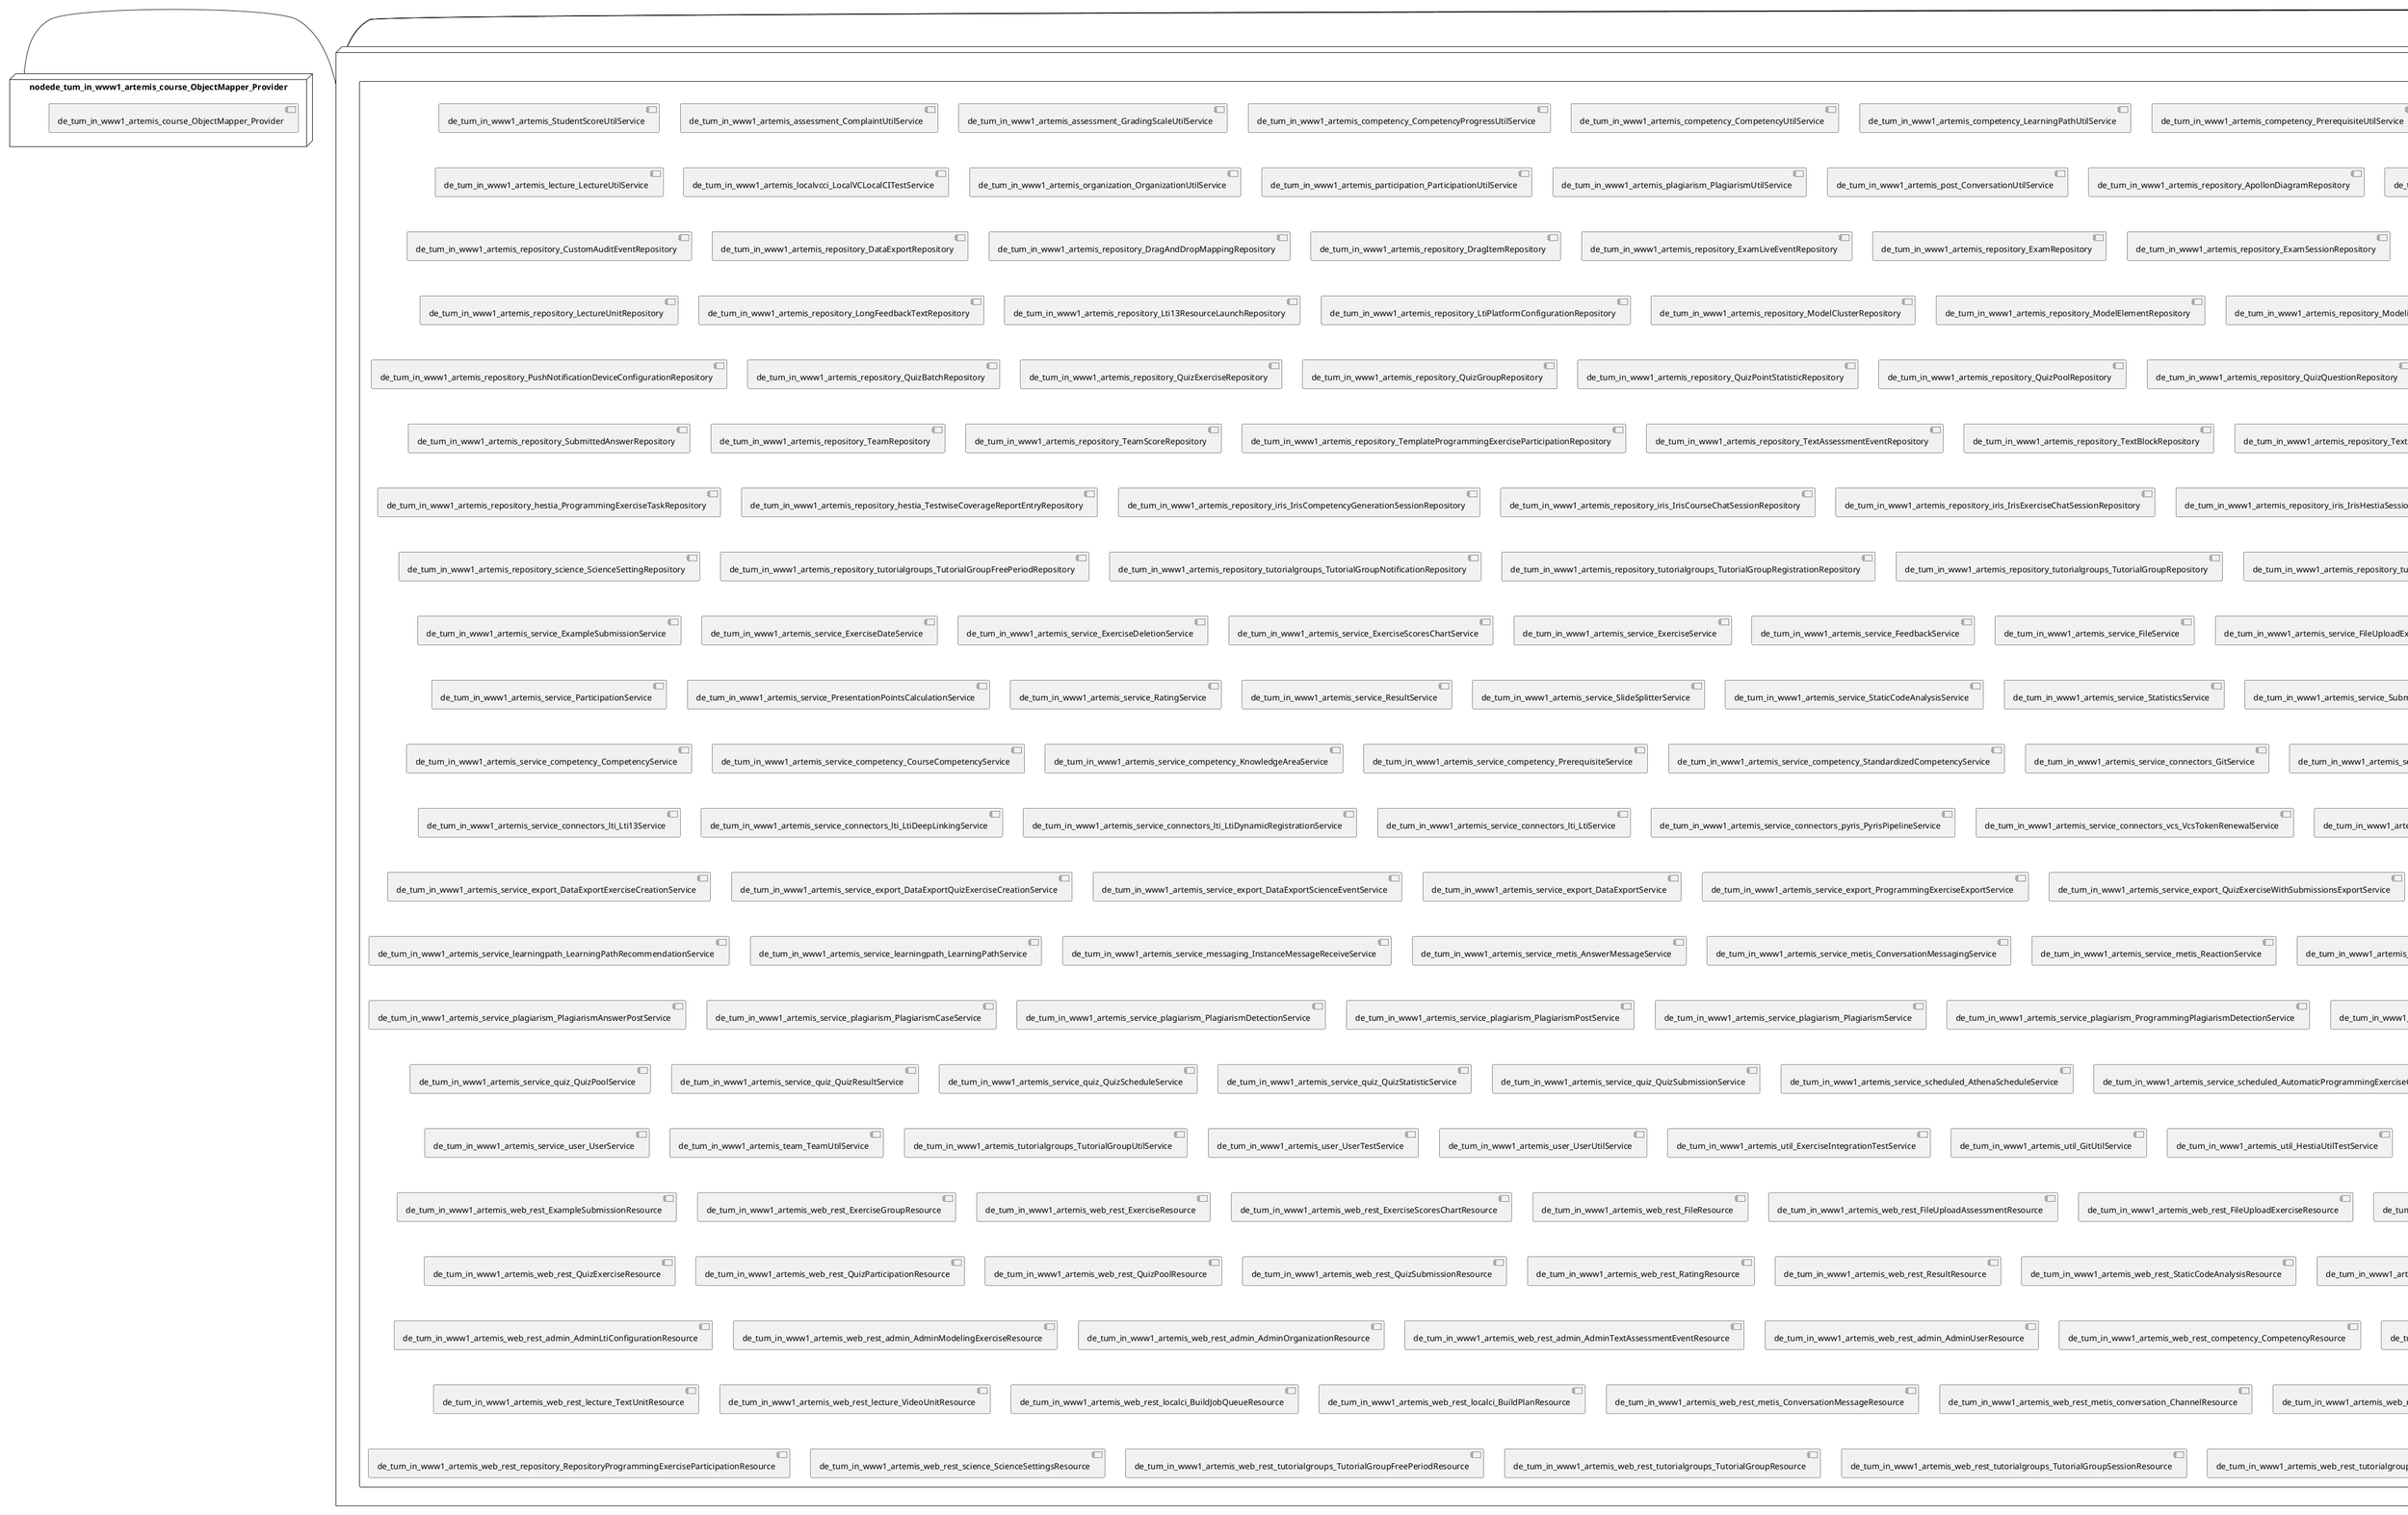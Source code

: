 @startuml
skinparam fixCircleLabelOverlapping true
skinparam componentStyle uml2
node nodede_tum_in_www1_artemis {
component de_tum_in_www1_artemis {
[de_tum_in_www1_artemis_StudentScoreUtilService] [[ls1intum-artemis.system#_zqz0EFbnEe-NL5zH_ZQ4GA]]
[de_tum_in_www1_artemis_assessment_ComplaintUtilService] [[ls1intum-artemis.system#_zqz0EFbnEe-NL5zH_ZQ4GA]]
[de_tum_in_www1_artemis_assessment_GradingScaleUtilService] [[ls1intum-artemis.system#_zqz0EFbnEe-NL5zH_ZQ4GA]]
[de_tum_in_www1_artemis_competency_CompetencyProgressUtilService] [[ls1intum-artemis.system#_zqz0EFbnEe-NL5zH_ZQ4GA]]
[de_tum_in_www1_artemis_competency_CompetencyUtilService] [[ls1intum-artemis.system#_zqz0EFbnEe-NL5zH_ZQ4GA]]
[de_tum_in_www1_artemis_competency_LearningPathUtilService] [[ls1intum-artemis.system#_zqz0EFbnEe-NL5zH_ZQ4GA]]
[de_tum_in_www1_artemis_competency_PrerequisiteUtilService] [[ls1intum-artemis.system#_zqz0EFbnEe-NL5zH_ZQ4GA]]
[de_tum_in_www1_artemis_competency_StandardizedCompetencyUtilService] [[ls1intum-artemis.system#_zqz0EFbnEe-NL5zH_ZQ4GA]]
[de_tum_in_www1_artemis_course_CourseTestService] [[ls1intum-artemis.system#_zqz0EFbnEe-NL5zH_ZQ4GA]]
[de_tum_in_www1_artemis_course_CourseUtilService] [[ls1intum-artemis.system#_zqz0EFbnEe-NL5zH_ZQ4GA]]
[de_tum_in_www1_artemis_domain_Repository] [[ls1intum-artemis.system#_zqz0EFbnEe-NL5zH_ZQ4GA]]
[de_tum_in_www1_artemis_exam_ExamUtilService] [[ls1intum-artemis.system#_zqz0EFbnEe-NL5zH_ZQ4GA]]
[de_tum_in_www1_artemis_exercise_ExerciseUtilService] [[ls1intum-artemis.system#_zqz0EFbnEe-NL5zH_ZQ4GA]]
[de_tum_in_www1_artemis_exercise_fileupload_FileUploadExerciseUtilService] [[ls1intum-artemis.system#_zqz0EFbnEe-NL5zH_ZQ4GA]]
[de_tum_in_www1_artemis_exercise_modeling_ModelingExerciseUtilService] [[ls1intum-artemis.system#_zqz0EFbnEe-NL5zH_ZQ4GA]]
[de_tum_in_www1_artemis_exercise_programming_ContinuousIntegrationTestService] [[ls1intum-artemis.system#_zqz0EFbnEe-NL5zH_ZQ4GA]]
[de_tum_in_www1_artemis_exercise_programming_ProgrammingExerciseIntegrationTestService] [[ls1intum-artemis.system#_zqz0EFbnEe-NL5zH_ZQ4GA]]
[de_tum_in_www1_artemis_exercise_programming_ProgrammingExerciseResultTestService] [[ls1intum-artemis.system#_zqz0EFbnEe-NL5zH_ZQ4GA]]
[de_tum_in_www1_artemis_exercise_programming_ProgrammingExerciseTestService] [[ls1intum-artemis.system#_zqz0EFbnEe-NL5zH_ZQ4GA]]
[de_tum_in_www1_artemis_exercise_programming_ProgrammingExerciseUtilService] [[ls1intum-artemis.system#_zqz0EFbnEe-NL5zH_ZQ4GA]]
[de_tum_in_www1_artemis_exercise_programming_ProgrammingSubmissionAndResultIntegrationTestService] [[ls1intum-artemis.system#_zqz0EFbnEe-NL5zH_ZQ4GA]]
[de_tum_in_www1_artemis_exercise_quiz_QuizExerciseUtilService] [[ls1intum-artemis.system#_zqz0EFbnEe-NL5zH_ZQ4GA]]
[de_tum_in_www1_artemis_exercise_text_TextExerciseUtilService] [[ls1intum-artemis.system#_zqz0EFbnEe-NL5zH_ZQ4GA]]
[de_tum_in_www1_artemis_lecture_LectureUtilService] [[ls1intum-artemis.system#_zqz0EFbnEe-NL5zH_ZQ4GA]]
[de_tum_in_www1_artemis_localvcci_LocalVCLocalCITestService] [[ls1intum-artemis.system#_zqz0EFbnEe-NL5zH_ZQ4GA]]
[de_tum_in_www1_artemis_organization_OrganizationUtilService] [[ls1intum-artemis.system#_zqz0EFbnEe-NL5zH_ZQ4GA]]
[de_tum_in_www1_artemis_participation_ParticipationUtilService] [[ls1intum-artemis.system#_zqz0EFbnEe-NL5zH_ZQ4GA]]
[de_tum_in_www1_artemis_plagiarism_PlagiarismUtilService] [[ls1intum-artemis.system#_zqz0EFbnEe-NL5zH_ZQ4GA]]
[de_tum_in_www1_artemis_post_ConversationUtilService] [[ls1intum-artemis.system#_zqz0EFbnEe-NL5zH_ZQ4GA]]
[de_tum_in_www1_artemis_repository_ApollonDiagramRepository] [[ls1intum-artemis.system#_zqz0EFbnEe-NL5zH_ZQ4GA]]
[de_tum_in_www1_artemis_repository_AttachmentRepository] [[ls1intum-artemis.system#_zqz0EFbnEe-NL5zH_ZQ4GA]]
[de_tum_in_www1_artemis_repository_AttachmentUnitRepository] [[ls1intum-artemis.system#_zqz0EFbnEe-NL5zH_ZQ4GA]]
[de_tum_in_www1_artemis_repository_AuthorityRepository] [[ls1intum-artemis.system#_zqz0EFbnEe-NL5zH_ZQ4GA]]
[de_tum_in_www1_artemis_repository_AuxiliaryRepositoryRepository] [[ls1intum-artemis.system#_zqz0EFbnEe-NL5zH_ZQ4GA]]
[de_tum_in_www1_artemis_repository_BonusRepository] [[ls1intum-artemis.system#_zqz0EFbnEe-NL5zH_ZQ4GA]]
[de_tum_in_www1_artemis_repository_BuildJobRepository] [[ls1intum-artemis.system#_zqz0EFbnEe-NL5zH_ZQ4GA]]
[de_tum_in_www1_artemis_repository_BuildLogEntryRepository] [[ls1intum-artemis.system#_zqz0EFbnEe-NL5zH_ZQ4GA]]
[de_tum_in_www1_artemis_repository_BuildLogStatisticsEntryRepository] [[ls1intum-artemis.system#_zqz0EFbnEe-NL5zH_ZQ4GA]]
[de_tum_in_www1_artemis_repository_BuildPlanRepository] [[ls1intum-artemis.system#_zqz0EFbnEe-NL5zH_ZQ4GA]]
[de_tum_in_www1_artemis_repository_CompetencyProgressRepository] [[ls1intum-artemis.system#_zqz0EFbnEe-NL5zH_ZQ4GA]]
[de_tum_in_www1_artemis_repository_CompetencyRelationRepository] [[ls1intum-artemis.system#_zqz0EFbnEe-NL5zH_ZQ4GA]]
[de_tum_in_www1_artemis_repository_CompetencyRepository] [[ls1intum-artemis.system#_zqz0EFbnEe-NL5zH_ZQ4GA]]
[de_tum_in_www1_artemis_repository_ComplaintRepository] [[ls1intum-artemis.system#_zqz0EFbnEe-NL5zH_ZQ4GA]]
[de_tum_in_www1_artemis_repository_ComplaintResponseRepository] [[ls1intum-artemis.system#_zqz0EFbnEe-NL5zH_ZQ4GA]]
[de_tum_in_www1_artemis_repository_CourseCompetencyRepository] [[ls1intum-artemis.system#_zqz0EFbnEe-NL5zH_ZQ4GA]]
[de_tum_in_www1_artemis_repository_CourseRepository] [[ls1intum-artemis.system#_zqz0EFbnEe-NL5zH_ZQ4GA]]
[de_tum_in_www1_artemis_repository_CustomAuditEventRepository] [[ls1intum-artemis.system#_zqz0EFbnEe-NL5zH_ZQ4GA]]
[de_tum_in_www1_artemis_repository_DataExportRepository] [[ls1intum-artemis.system#_zqz0EFbnEe-NL5zH_ZQ4GA]]
[de_tum_in_www1_artemis_repository_DragAndDropMappingRepository] [[ls1intum-artemis.system#_zqz0EFbnEe-NL5zH_ZQ4GA]]
[de_tum_in_www1_artemis_repository_DragItemRepository] [[ls1intum-artemis.system#_zqz0EFbnEe-NL5zH_ZQ4GA]]
[de_tum_in_www1_artemis_repository_ExamLiveEventRepository] [[ls1intum-artemis.system#_zqz0EFbnEe-NL5zH_ZQ4GA]]
[de_tum_in_www1_artemis_repository_ExamRepository] [[ls1intum-artemis.system#_zqz0EFbnEe-NL5zH_ZQ4GA]]
[de_tum_in_www1_artemis_repository_ExamSessionRepository] [[ls1intum-artemis.system#_zqz0EFbnEe-NL5zH_ZQ4GA]]
[de_tum_in_www1_artemis_repository_ExamUserRepository] [[ls1intum-artemis.system#_zqz0EFbnEe-NL5zH_ZQ4GA]]
[de_tum_in_www1_artemis_repository_ExampleSubmissionRepository] [[ls1intum-artemis.system#_zqz0EFbnEe-NL5zH_ZQ4GA]]
[de_tum_in_www1_artemis_repository_ExerciseGroupRepository] [[ls1intum-artemis.system#_zqz0EFbnEe-NL5zH_ZQ4GA]]
[de_tum_in_www1_artemis_repository_ExerciseRepository] [[ls1intum-artemis.system#_zqz0EFbnEe-NL5zH_ZQ4GA]]
[de_tum_in_www1_artemis_repository_ExerciseUnitRepository] [[ls1intum-artemis.system#_zqz0EFbnEe-NL5zH_ZQ4GA]]
[de_tum_in_www1_artemis_repository_FeedbackRepository] [[ls1intum-artemis.system#_zqz0EFbnEe-NL5zH_ZQ4GA]]
[de_tum_in_www1_artemis_repository_FileUploadExerciseRepository] [[ls1intum-artemis.system#_zqz0EFbnEe-NL5zH_ZQ4GA]]
[de_tum_in_www1_artemis_repository_FileUploadSubmissionRepository] [[ls1intum-artemis.system#_zqz0EFbnEe-NL5zH_ZQ4GA]]
[de_tum_in_www1_artemis_repository_GradeStepRepository] [[ls1intum-artemis.system#_zqz0EFbnEe-NL5zH_ZQ4GA]]
[de_tum_in_www1_artemis_repository_GradingCriterionRepository] [[ls1intum-artemis.system#_zqz0EFbnEe-NL5zH_ZQ4GA]]
[de_tum_in_www1_artemis_repository_GradingScaleRepository] [[ls1intum-artemis.system#_zqz0EFbnEe-NL5zH_ZQ4GA]]
[de_tum_in_www1_artemis_repository_GroupNotificationRepository] [[ls1intum-artemis.system#_zqz0EFbnEe-NL5zH_ZQ4GA]]
[de_tum_in_www1_artemis_repository_GuidedTourSettingsRepository] [[ls1intum-artemis.system#_zqz0EFbnEe-NL5zH_ZQ4GA]]
[de_tum_in_www1_artemis_repository_LearningPathRepository] [[ls1intum-artemis.system#_zqz0EFbnEe-NL5zH_ZQ4GA]]
[de_tum_in_www1_artemis_repository_LectureRepository] [[ls1intum-artemis.system#_zqz0EFbnEe-NL5zH_ZQ4GA]]
[de_tum_in_www1_artemis_repository_LectureUnitCompletionRepository] [[ls1intum-artemis.system#_zqz0EFbnEe-NL5zH_ZQ4GA]]
[de_tum_in_www1_artemis_repository_LectureUnitRepository] [[ls1intum-artemis.system#_zqz0EFbnEe-NL5zH_ZQ4GA]]
[de_tum_in_www1_artemis_repository_LongFeedbackTextRepository] [[ls1intum-artemis.system#_zqz0EFbnEe-NL5zH_ZQ4GA]]
[de_tum_in_www1_artemis_repository_Lti13ResourceLaunchRepository] [[ls1intum-artemis.system#_zqz0EFbnEe-NL5zH_ZQ4GA]]
[de_tum_in_www1_artemis_repository_LtiPlatformConfigurationRepository] [[ls1intum-artemis.system#_zqz0EFbnEe-NL5zH_ZQ4GA]]
[de_tum_in_www1_artemis_repository_ModelClusterRepository] [[ls1intum-artemis.system#_zqz0EFbnEe-NL5zH_ZQ4GA]]
[de_tum_in_www1_artemis_repository_ModelElementRepository] [[ls1intum-artemis.system#_zqz0EFbnEe-NL5zH_ZQ4GA]]
[de_tum_in_www1_artemis_repository_ModelingExerciseRepository] [[ls1intum-artemis.system#_zqz0EFbnEe-NL5zH_ZQ4GA]]
[de_tum_in_www1_artemis_repository_ModelingSubmissionRepository] [[ls1intum-artemis.system#_zqz0EFbnEe-NL5zH_ZQ4GA]]
[de_tum_in_www1_artemis_repository_NotificationRepository] [[ls1intum-artemis.system#_zqz0EFbnEe-NL5zH_ZQ4GA]]
[de_tum_in_www1_artemis_repository_NotificationSettingRepository] [[ls1intum-artemis.system#_zqz0EFbnEe-NL5zH_ZQ4GA]]
[de_tum_in_www1_artemis_repository_OnlineCourseConfigurationRepository] [[ls1intum-artemis.system#_zqz0EFbnEe-NL5zH_ZQ4GA]]
[de_tum_in_www1_artemis_repository_OnlineUnitRepository] [[ls1intum-artemis.system#_zqz0EFbnEe-NL5zH_ZQ4GA]]
[de_tum_in_www1_artemis_repository_OrganizationRepository] [[ls1intum-artemis.system#_zqz0EFbnEe-NL5zH_ZQ4GA]]
[de_tum_in_www1_artemis_repository_ParticipantScoreRepository] [[ls1intum-artemis.system#_zqz0EFbnEe-NL5zH_ZQ4GA]]
[de_tum_in_www1_artemis_repository_ParticipationRepository] [[ls1intum-artemis.system#_zqz0EFbnEe-NL5zH_ZQ4GA]]
[de_tum_in_www1_artemis_repository_PrerequisiteRepository] [[ls1intum-artemis.system#_zqz0EFbnEe-NL5zH_ZQ4GA]]
[de_tum_in_www1_artemis_repository_ProgrammingExerciseRepository] [[ls1intum-artemis.system#_zqz0EFbnEe-NL5zH_ZQ4GA]]
[de_tum_in_www1_artemis_repository_ProgrammingExerciseStudentParticipationRepository] [[ls1intum-artemis.system#_zqz0EFbnEe-NL5zH_ZQ4GA]]
[de_tum_in_www1_artemis_repository_ProgrammingExerciseStudentParticipationTestRepository] [[ls1intum-artemis.system#_zqz0EFbnEe-NL5zH_ZQ4GA]]
[de_tum_in_www1_artemis_repository_ProgrammingExerciseTestCaseRepository] [[ls1intum-artemis.system#_zqz0EFbnEe-NL5zH_ZQ4GA]]
[de_tum_in_www1_artemis_repository_ProgrammingExerciseTestRepository] [[ls1intum-artemis.system#_zqz0EFbnEe-NL5zH_ZQ4GA]]
[de_tum_in_www1_artemis_repository_ProgrammingSubmissionRepository] [[ls1intum-artemis.system#_zqz0EFbnEe-NL5zH_ZQ4GA]]
[de_tum_in_www1_artemis_repository_ProgrammingSubmissionTestRepository] [[ls1intum-artemis.system#_zqz0EFbnEe-NL5zH_ZQ4GA]]
[de_tum_in_www1_artemis_repository_PushNotificationDeviceConfigurationRepository] [[ls1intum-artemis.system#_zqz0EFbnEe-NL5zH_ZQ4GA]]
[de_tum_in_www1_artemis_repository_QuizBatchRepository] [[ls1intum-artemis.system#_zqz0EFbnEe-NL5zH_ZQ4GA]]
[de_tum_in_www1_artemis_repository_QuizExerciseRepository] [[ls1intum-artemis.system#_zqz0EFbnEe-NL5zH_ZQ4GA]]
[de_tum_in_www1_artemis_repository_QuizGroupRepository] [[ls1intum-artemis.system#_zqz0EFbnEe-NL5zH_ZQ4GA]]
[de_tum_in_www1_artemis_repository_QuizPointStatisticRepository] [[ls1intum-artemis.system#_zqz0EFbnEe-NL5zH_ZQ4GA]]
[de_tum_in_www1_artemis_repository_QuizPoolRepository] [[ls1intum-artemis.system#_zqz0EFbnEe-NL5zH_ZQ4GA]]
[de_tum_in_www1_artemis_repository_QuizQuestionRepository] [[ls1intum-artemis.system#_zqz0EFbnEe-NL5zH_ZQ4GA]]
[de_tum_in_www1_artemis_repository_QuizQuestionStatisticRepository] [[ls1intum-artemis.system#_zqz0EFbnEe-NL5zH_ZQ4GA]]
[de_tum_in_www1_artemis_repository_QuizSubmissionRepository] [[ls1intum-artemis.system#_zqz0EFbnEe-NL5zH_ZQ4GA]]
[de_tum_in_www1_artemis_repository_RatingRepository] [[ls1intum-artemis.system#_zqz0EFbnEe-NL5zH_ZQ4GA]]
[de_tum_in_www1_artemis_repository_ResultRepository] [[ls1intum-artemis.system#_zqz0EFbnEe-NL5zH_ZQ4GA]]
[de_tum_in_www1_artemis_repository_SingleUserNotificationRepository] [[ls1intum-artemis.system#_zqz0EFbnEe-NL5zH_ZQ4GA]]
[de_tum_in_www1_artemis_repository_SlideRepository] [[ls1intum-artemis.system#_zqz0EFbnEe-NL5zH_ZQ4GA]]
[de_tum_in_www1_artemis_repository_SolutionProgrammingExerciseParticipationRepository] [[ls1intum-artemis.system#_zqz0EFbnEe-NL5zH_ZQ4GA]]
[de_tum_in_www1_artemis_repository_SourceRepository] [[ls1intum-artemis.system#_zqz0EFbnEe-NL5zH_ZQ4GA]]
[de_tum_in_www1_artemis_repository_StaticCodeAnalysisCategoryRepository] [[ls1intum-artemis.system#_zqz0EFbnEe-NL5zH_ZQ4GA]]
[de_tum_in_www1_artemis_repository_StatisticsRepository] [[ls1intum-artemis.system#_zqz0EFbnEe-NL5zH_ZQ4GA]]
[de_tum_in_www1_artemis_repository_StudentExamRepository] [[ls1intum-artemis.system#_zqz0EFbnEe-NL5zH_ZQ4GA]]
[de_tum_in_www1_artemis_repository_StudentParticipationRepository] [[ls1intum-artemis.system#_zqz0EFbnEe-NL5zH_ZQ4GA]]
[de_tum_in_www1_artemis_repository_StudentScoreRepository] [[ls1intum-artemis.system#_zqz0EFbnEe-NL5zH_ZQ4GA]]
[de_tum_in_www1_artemis_repository_SubmissionPolicyRepository] [[ls1intum-artemis.system#_zqz0EFbnEe-NL5zH_ZQ4GA]]
[de_tum_in_www1_artemis_repository_SubmissionRepository] [[ls1intum-artemis.system#_zqz0EFbnEe-NL5zH_ZQ4GA]]
[de_tum_in_www1_artemis_repository_SubmissionVersionRepository] [[ls1intum-artemis.system#_zqz0EFbnEe-NL5zH_ZQ4GA]]
[de_tum_in_www1_artemis_repository_SubmittedAnswerRepository] [[ls1intum-artemis.system#_zqz0EFbnEe-NL5zH_ZQ4GA]]
[de_tum_in_www1_artemis_repository_TeamRepository] [[ls1intum-artemis.system#_zqz0EFbnEe-NL5zH_ZQ4GA]]
[de_tum_in_www1_artemis_repository_TeamScoreRepository] [[ls1intum-artemis.system#_zqz0EFbnEe-NL5zH_ZQ4GA]]
[de_tum_in_www1_artemis_repository_TemplateProgrammingExerciseParticipationRepository] [[ls1intum-artemis.system#_zqz0EFbnEe-NL5zH_ZQ4GA]]
[de_tum_in_www1_artemis_repository_TextAssessmentEventRepository] [[ls1intum-artemis.system#_zqz0EFbnEe-NL5zH_ZQ4GA]]
[de_tum_in_www1_artemis_repository_TextBlockRepository] [[ls1intum-artemis.system#_zqz0EFbnEe-NL5zH_ZQ4GA]]
[de_tum_in_www1_artemis_repository_TextExerciseRepository] [[ls1intum-artemis.system#_zqz0EFbnEe-NL5zH_ZQ4GA]]
[de_tum_in_www1_artemis_repository_TextSubmissionRepository] [[ls1intum-artemis.system#_zqz0EFbnEe-NL5zH_ZQ4GA]]
[de_tum_in_www1_artemis_repository_TextUnitRepository] [[ls1intum-artemis.system#_zqz0EFbnEe-NL5zH_ZQ4GA]]
[de_tum_in_www1_artemis_repository_TutorParticipationRepository] [[ls1intum-artemis.system#_zqz0EFbnEe-NL5zH_ZQ4GA]]
[de_tum_in_www1_artemis_repository_UserRepository] [[ls1intum-artemis.system#_zqz0EFbnEe-NL5zH_ZQ4GA]]
[de_tum_in_www1_artemis_repository_UserTestRepository] [[ls1intum-artemis.system#_zqz0EFbnEe-NL5zH_ZQ4GA]]
[de_tum_in_www1_artemis_repository_VideoUnitRepository] [[ls1intum-artemis.system#_zqz0EFbnEe-NL5zH_ZQ4GA]]
[de_tum_in_www1_artemis_repository_competency_CompetencyJolRepository] [[ls1intum-artemis.system#_zqz0EFbnEe-NL5zH_ZQ4GA]]
[de_tum_in_www1_artemis_repository_competency_KnowledgeAreaRepository] [[ls1intum-artemis.system#_zqz0EFbnEe-NL5zH_ZQ4GA]]
[de_tum_in_www1_artemis_repository_competency_StandardizedCompetencyRepository] [[ls1intum-artemis.system#_zqz0EFbnEe-NL5zH_ZQ4GA]]
[de_tum_in_www1_artemis_repository_hestia_CodeHintRepository] [[ls1intum-artemis.system#_zqz0EFbnEe-NL5zH_ZQ4GA]]
[de_tum_in_www1_artemis_repository_hestia_CoverageFileReportRepository] [[ls1intum-artemis.system#_zqz0EFbnEe-NL5zH_ZQ4GA]]
[de_tum_in_www1_artemis_repository_hestia_CoverageReportRepository] [[ls1intum-artemis.system#_zqz0EFbnEe-NL5zH_ZQ4GA]]
[de_tum_in_www1_artemis_repository_hestia_ExerciseHintActivationRepository] [[ls1intum-artemis.system#_zqz0EFbnEe-NL5zH_ZQ4GA]]
[de_tum_in_www1_artemis_repository_hestia_ExerciseHintRepository] [[ls1intum-artemis.system#_zqz0EFbnEe-NL5zH_ZQ4GA]]
[de_tum_in_www1_artemis_repository_hestia_ProgrammingExerciseGitDiffReportRepository] [[ls1intum-artemis.system#_zqz0EFbnEe-NL5zH_ZQ4GA]]
[de_tum_in_www1_artemis_repository_hestia_ProgrammingExerciseSolutionEntryRepository] [[ls1intum-artemis.system#_zqz0EFbnEe-NL5zH_ZQ4GA]]
[de_tum_in_www1_artemis_repository_hestia_ProgrammingExerciseTaskRepository] [[ls1intum-artemis.system#_zqz0EFbnEe-NL5zH_ZQ4GA]]
[de_tum_in_www1_artemis_repository_hestia_TestwiseCoverageReportEntryRepository] [[ls1intum-artemis.system#_zqz0EFbnEe-NL5zH_ZQ4GA]]
[de_tum_in_www1_artemis_repository_iris_IrisCompetencyGenerationSessionRepository] [[ls1intum-artemis.system#_zqz0EFbnEe-NL5zH_ZQ4GA]]
[de_tum_in_www1_artemis_repository_iris_IrisCourseChatSessionRepository] [[ls1intum-artemis.system#_zqz0EFbnEe-NL5zH_ZQ4GA]]
[de_tum_in_www1_artemis_repository_iris_IrisExerciseChatSessionRepository] [[ls1intum-artemis.system#_zqz0EFbnEe-NL5zH_ZQ4GA]]
[de_tum_in_www1_artemis_repository_iris_IrisHestiaSessionRepository] [[ls1intum-artemis.system#_zqz0EFbnEe-NL5zH_ZQ4GA]]
[de_tum_in_www1_artemis_repository_iris_IrisMessageRepository] [[ls1intum-artemis.system#_zqz0EFbnEe-NL5zH_ZQ4GA]]
[de_tum_in_www1_artemis_repository_iris_IrisSessionRepository] [[ls1intum-artemis.system#_zqz0EFbnEe-NL5zH_ZQ4GA]]
[de_tum_in_www1_artemis_repository_metis_AnswerPostRepository] [[ls1intum-artemis.system#_zqz0EFbnEe-NL5zH_ZQ4GA]]
[de_tum_in_www1_artemis_repository_metis_ConversationMessageRepository] [[ls1intum-artemis.system#_zqz0EFbnEe-NL5zH_ZQ4GA]]
[de_tum_in_www1_artemis_repository_metis_ConversationParticipantRepository] [[ls1intum-artemis.system#_zqz0EFbnEe-NL5zH_ZQ4GA]]
[de_tum_in_www1_artemis_repository_metis_PostRepository] [[ls1intum-artemis.system#_zqz0EFbnEe-NL5zH_ZQ4GA]]
[de_tum_in_www1_artemis_repository_metis_ReactionRepository] [[ls1intum-artemis.system#_zqz0EFbnEe-NL5zH_ZQ4GA]]
[de_tum_in_www1_artemis_repository_metis_conversation_ChannelRepository] [[ls1intum-artemis.system#_zqz0EFbnEe-NL5zH_ZQ4GA]]
[de_tum_in_www1_artemis_repository_metis_conversation_ConversationNotificationRepository] [[ls1intum-artemis.system#_zqz0EFbnEe-NL5zH_ZQ4GA]]
[de_tum_in_www1_artemis_repository_metis_conversation_ConversationRepository] [[ls1intum-artemis.system#_zqz0EFbnEe-NL5zH_ZQ4GA]]
[de_tum_in_www1_artemis_repository_metis_conversation_GroupChatRepository] [[ls1intum-artemis.system#_zqz0EFbnEe-NL5zH_ZQ4GA]]
[de_tum_in_www1_artemis_repository_metis_conversation_OneToOneChatRepository] [[ls1intum-artemis.system#_zqz0EFbnEe-NL5zH_ZQ4GA]]
[de_tum_in_www1_artemis_repository_plagiarism_PlagiarismCaseRepository] [[ls1intum-artemis.system#_zqz0EFbnEe-NL5zH_ZQ4GA]]
[de_tum_in_www1_artemis_repository_plagiarism_PlagiarismComparisonRepository] [[ls1intum-artemis.system#_zqz0EFbnEe-NL5zH_ZQ4GA]]
[de_tum_in_www1_artemis_repository_plagiarism_PlagiarismResultRepository] [[ls1intum-artemis.system#_zqz0EFbnEe-NL5zH_ZQ4GA]]
[de_tum_in_www1_artemis_repository_plagiarism_PlagiarismSubmissionRepository] [[ls1intum-artemis.system#_zqz0EFbnEe-NL5zH_ZQ4GA]]
[de_tum_in_www1_artemis_repository_science_ScienceEventRepository] [[ls1intum-artemis.system#_zqz0EFbnEe-NL5zH_ZQ4GA]]
[de_tum_in_www1_artemis_repository_science_ScienceSettingRepository] [[ls1intum-artemis.system#_zqz0EFbnEe-NL5zH_ZQ4GA]]
[de_tum_in_www1_artemis_repository_tutorialgroups_TutorialGroupFreePeriodRepository] [[ls1intum-artemis.system#_zqz0EFbnEe-NL5zH_ZQ4GA]]
[de_tum_in_www1_artemis_repository_tutorialgroups_TutorialGroupNotificationRepository] [[ls1intum-artemis.system#_zqz0EFbnEe-NL5zH_ZQ4GA]]
[de_tum_in_www1_artemis_repository_tutorialgroups_TutorialGroupRegistrationRepository] [[ls1intum-artemis.system#_zqz0EFbnEe-NL5zH_ZQ4GA]]
[de_tum_in_www1_artemis_repository_tutorialgroups_TutorialGroupRepository] [[ls1intum-artemis.system#_zqz0EFbnEe-NL5zH_ZQ4GA]]
[de_tum_in_www1_artemis_repository_tutorialgroups_TutorialGroupScheduleRepository] [[ls1intum-artemis.system#_zqz0EFbnEe-NL5zH_ZQ4GA]]
[de_tum_in_www1_artemis_repository_tutorialgroups_TutorialGroupSessionRepository] [[ls1intum-artemis.system#_zqz0EFbnEe-NL5zH_ZQ4GA]]
[de_tum_in_www1_artemis_repository_tutorialgroups_TutorialGroupsConfigurationRepository] [[ls1intum-artemis.system#_zqz0EFbnEe-NL5zH_ZQ4GA]]
[de_tum_in_www1_artemis_science_ScienceUtilService] [[ls1intum-artemis.system#_zqz0EFbnEe-NL5zH_ZQ4GA]]
[de_tum_in_www1_artemis_security_DomainUserDetailsService] [[ls1intum-artemis.system#_zqz0EFbnEe-NL5zH_ZQ4GA]]
[de_tum_in_www1_artemis_service_AssessmentDashboardService] [[ls1intum-artemis.system#_zqz0EFbnEe-NL5zH_ZQ4GA]]
[de_tum_in_www1_artemis_service_AssessmentService] [[ls1intum-artemis.system#_zqz0EFbnEe-NL5zH_ZQ4GA]]
[de_tum_in_www1_artemis_service_AttachmentUnitService] [[ls1intum-artemis.system#_zqz0EFbnEe-NL5zH_ZQ4GA]]
[de_tum_in_www1_artemis_service_AuthorizationCheckService] [[ls1intum-artemis.system#_zqz0EFbnEe-NL5zH_ZQ4GA]]
[de_tum_in_www1_artemis_service_BonusService] [[ls1intum-artemis.system#_zqz0EFbnEe-NL5zH_ZQ4GA]]
[de_tum_in_www1_artemis_service_BuildLogEntryService] [[ls1intum-artemis.system#_zqz0EFbnEe-NL5zH_ZQ4GA]]
[de_tum_in_www1_artemis_service_ComplaintResponseService] [[ls1intum-artemis.system#_zqz0EFbnEe-NL5zH_ZQ4GA]]
[de_tum_in_www1_artemis_service_ComplaintService] [[ls1intum-artemis.system#_zqz0EFbnEe-NL5zH_ZQ4GA]]
[de_tum_in_www1_artemis_service_ConsistencyCheckService] [[ls1intum-artemis.system#_zqz0EFbnEe-NL5zH_ZQ4GA]]
[de_tum_in_www1_artemis_service_ConsistencyCheckTestService] [[ls1intum-artemis.system#_zqz0EFbnEe-NL5zH_ZQ4GA]]
[de_tum_in_www1_artemis_service_CourseScoreCalculationService] [[ls1intum-artemis.system#_zqz0EFbnEe-NL5zH_ZQ4GA]]
[de_tum_in_www1_artemis_service_CourseService] [[ls1intum-artemis.system#_zqz0EFbnEe-NL5zH_ZQ4GA]]
[de_tum_in_www1_artemis_service_EmailSummaryService] [[ls1intum-artemis.system#_zqz0EFbnEe-NL5zH_ZQ4GA]]
[de_tum_in_www1_artemis_service_ExampleSubmissionService] [[ls1intum-artemis.system#_zqz0EFbnEe-NL5zH_ZQ4GA]]
[de_tum_in_www1_artemis_service_ExerciseDateService] [[ls1intum-artemis.system#_zqz0EFbnEe-NL5zH_ZQ4GA]]
[de_tum_in_www1_artemis_service_ExerciseDeletionService] [[ls1intum-artemis.system#_zqz0EFbnEe-NL5zH_ZQ4GA]]
[de_tum_in_www1_artemis_service_ExerciseScoresChartService] [[ls1intum-artemis.system#_zqz0EFbnEe-NL5zH_ZQ4GA]]
[de_tum_in_www1_artemis_service_ExerciseService] [[ls1intum-artemis.system#_zqz0EFbnEe-NL5zH_ZQ4GA]]
[de_tum_in_www1_artemis_service_FeedbackService] [[ls1intum-artemis.system#_zqz0EFbnEe-NL5zH_ZQ4GA]]
[de_tum_in_www1_artemis_service_FileService] [[ls1intum-artemis.system#_zqz0EFbnEe-NL5zH_ZQ4GA]]
[de_tum_in_www1_artemis_service_FileUploadExerciseImportService] [[ls1intum-artemis.system#_zqz0EFbnEe-NL5zH_ZQ4GA]]
[de_tum_in_www1_artemis_service_FileUploadExerciseService] [[ls1intum-artemis.system#_zqz0EFbnEe-NL5zH_ZQ4GA]]
[de_tum_in_www1_artemis_service_FileUploadSubmissionService] [[ls1intum-artemis.system#_zqz0EFbnEe-NL5zH_ZQ4GA]]
[de_tum_in_www1_artemis_service_GradingScaleService] [[ls1intum-artemis.system#_zqz0EFbnEe-NL5zH_ZQ4GA]]
[de_tum_in_www1_artemis_service_LearningObjectService] [[ls1intum-artemis.system#_zqz0EFbnEe-NL5zH_ZQ4GA]]
[de_tum_in_www1_artemis_service_LectureImportService] [[ls1intum-artemis.system#_zqz0EFbnEe-NL5zH_ZQ4GA]]
[de_tum_in_www1_artemis_service_LectureService] [[ls1intum-artemis.system#_zqz0EFbnEe-NL5zH_ZQ4GA]]
[de_tum_in_www1_artemis_service_LectureUnitProcessingService] [[ls1intum-artemis.system#_zqz0EFbnEe-NL5zH_ZQ4GA]]
[de_tum_in_www1_artemis_service_LectureUnitService] [[ls1intum-artemis.system#_zqz0EFbnEe-NL5zH_ZQ4GA]]
[de_tum_in_www1_artemis_service_ModelingExerciseImportService] [[ls1intum-artemis.system#_zqz0EFbnEe-NL5zH_ZQ4GA]]
[de_tum_in_www1_artemis_service_ModelingExerciseService] [[ls1intum-artemis.system#_zqz0EFbnEe-NL5zH_ZQ4GA]]
[de_tum_in_www1_artemis_service_ModelingSubmissionService] [[ls1intum-artemis.system#_zqz0EFbnEe-NL5zH_ZQ4GA]]
[de_tum_in_www1_artemis_service_OnlineCourseConfigurationService] [[ls1intum-artemis.system#_zqz0EFbnEe-NL5zH_ZQ4GA]]
[de_tum_in_www1_artemis_service_OrganizationService] [[ls1intum-artemis.system#_zqz0EFbnEe-NL5zH_ZQ4GA]]
[de_tum_in_www1_artemis_service_ParticipantScoreService] [[ls1intum-artemis.system#_zqz0EFbnEe-NL5zH_ZQ4GA]]
[de_tum_in_www1_artemis_service_ParticipationAuthorizationCheckService] [[ls1intum-artemis.system#_zqz0EFbnEe-NL5zH_ZQ4GA]]
[de_tum_in_www1_artemis_service_ParticipationService] [[ls1intum-artemis.system#_zqz0EFbnEe-NL5zH_ZQ4GA]]
[de_tum_in_www1_artemis_service_PresentationPointsCalculationService] [[ls1intum-artemis.system#_zqz0EFbnEe-NL5zH_ZQ4GA]]
[de_tum_in_www1_artemis_service_RatingService] [[ls1intum-artemis.system#_zqz0EFbnEe-NL5zH_ZQ4GA]]
[de_tum_in_www1_artemis_service_ResultService] [[ls1intum-artemis.system#_zqz0EFbnEe-NL5zH_ZQ4GA]]
[de_tum_in_www1_artemis_service_SlideSplitterService] [[ls1intum-artemis.system#_zqz0EFbnEe-NL5zH_ZQ4GA]]
[de_tum_in_www1_artemis_service_StaticCodeAnalysisService] [[ls1intum-artemis.system#_zqz0EFbnEe-NL5zH_ZQ4GA]]
[de_tum_in_www1_artemis_service_StatisticsService] [[ls1intum-artemis.system#_zqz0EFbnEe-NL5zH_ZQ4GA]]
[de_tum_in_www1_artemis_service_SubmissionPolicyService] [[ls1intum-artemis.system#_zqz0EFbnEe-NL5zH_ZQ4GA]]
[de_tum_in_www1_artemis_service_SubmissionService] [[ls1intum-artemis.system#_zqz0EFbnEe-NL5zH_ZQ4GA]]
[de_tum_in_www1_artemis_service_SubmissionVersionService] [[ls1intum-artemis.system#_zqz0EFbnEe-NL5zH_ZQ4GA]]
[de_tum_in_www1_artemis_service_TeamService] [[ls1intum-artemis.system#_zqz0EFbnEe-NL5zH_ZQ4GA]]
[de_tum_in_www1_artemis_service_TextBlockService] [[ls1intum-artemis.system#_zqz0EFbnEe-NL5zH_ZQ4GA]]
[de_tum_in_www1_artemis_service_TextExerciseImportService] [[ls1intum-artemis.system#_zqz0EFbnEe-NL5zH_ZQ4GA]]
[de_tum_in_www1_artemis_service_TextExerciseService] [[ls1intum-artemis.system#_zqz0EFbnEe-NL5zH_ZQ4GA]]
[de_tum_in_www1_artemis_service_TextSubmissionService] [[ls1intum-artemis.system#_zqz0EFbnEe-NL5zH_ZQ4GA]]
[de_tum_in_www1_artemis_service_TutorEffortService] [[ls1intum-artemis.system#_zqz0EFbnEe-NL5zH_ZQ4GA]]
[de_tum_in_www1_artemis_service_TutorLeaderboardService] [[ls1intum-artemis.system#_zqz0EFbnEe-NL5zH_ZQ4GA]]
[de_tum_in_www1_artemis_service_TutorParticipationService] [[ls1intum-artemis.system#_zqz0EFbnEe-NL5zH_ZQ4GA]]
[de_tum_in_www1_artemis_service_UriService] [[ls1intum-artemis.system#_zqz0EFbnEe-NL5zH_ZQ4GA]]
[de_tum_in_www1_artemis_service_compass_CompassService] [[ls1intum-artemis.system#_zqz0EFbnEe-NL5zH_ZQ4GA]]
[de_tum_in_www1_artemis_service_competency_CompetencyJolService] [[ls1intum-artemis.system#_zqz0EFbnEe-NL5zH_ZQ4GA]]
[de_tum_in_www1_artemis_service_competency_CompetencyProgressService] [[ls1intum-artemis.system#_zqz0EFbnEe-NL5zH_ZQ4GA]]
[de_tum_in_www1_artemis_service_competency_CompetencyRelationService] [[ls1intum-artemis.system#_zqz0EFbnEe-NL5zH_ZQ4GA]]
[de_tum_in_www1_artemis_service_competency_CompetencyService] [[ls1intum-artemis.system#_zqz0EFbnEe-NL5zH_ZQ4GA]]
[de_tum_in_www1_artemis_service_competency_CourseCompetencyService] [[ls1intum-artemis.system#_zqz0EFbnEe-NL5zH_ZQ4GA]]
[de_tum_in_www1_artemis_service_competency_KnowledgeAreaService] [[ls1intum-artemis.system#_zqz0EFbnEe-NL5zH_ZQ4GA]]
[de_tum_in_www1_artemis_service_competency_PrerequisiteService] [[ls1intum-artemis.system#_zqz0EFbnEe-NL5zH_ZQ4GA]]
[de_tum_in_www1_artemis_service_competency_StandardizedCompetencyService] [[ls1intum-artemis.system#_zqz0EFbnEe-NL5zH_ZQ4GA]]
[de_tum_in_www1_artemis_service_connectors_GitService] [[ls1intum-artemis.system#_zqz0EFbnEe-NL5zH_ZQ4GA]]
[de_tum_in_www1_artemis_service_connectors_SAML2Service] [[ls1intum-artemis.system#_zqz0EFbnEe-NL5zH_ZQ4GA]]
[de_tum_in_www1_artemis_service_connectors_athena_AthenaDTOConverterService] [[ls1intum-artemis.system#_zqz0EFbnEe-NL5zH_ZQ4GA]]
[de_tum_in_www1_artemis_service_connectors_athena_AthenaModuleService] [[ls1intum-artemis.system#_zqz0EFbnEe-NL5zH_ZQ4GA]]
[de_tum_in_www1_artemis_service_connectors_athena_AthenaRepositoryExportService] [[ls1intum-artemis.system#_zqz0EFbnEe-NL5zH_ZQ4GA]]
[de_tum_in_www1_artemis_service_connectors_athena_AthenaSubmissionSendingService] [[ls1intum-artemis.system#_zqz0EFbnEe-NL5zH_ZQ4GA]]
[de_tum_in_www1_artemis_service_connectors_gitlab_GitLabPersonalAccessTokenManagementService] [[ls1intum-artemis.system#_zqz0EFbnEe-NL5zH_ZQ4GA]]
[de_tum_in_www1_artemis_service_connectors_gitlab_GitLabService] [[ls1intum-artemis.system#_zqz0EFbnEe-NL5zH_ZQ4GA]]
[de_tum_in_www1_artemis_service_connectors_gitlab_GitLabUserManagementService] [[ls1intum-artemis.system#_zqz0EFbnEe-NL5zH_ZQ4GA]]
[de_tum_in_www1_artemis_service_connectors_gitlabci_GitLabCIService] [[ls1intum-artemis.system#_zqz0EFbnEe-NL5zH_ZQ4GA]]
[de_tum_in_www1_artemis_service_connectors_jenkins_JenkinsService] [[ls1intum-artemis.system#_zqz0EFbnEe-NL5zH_ZQ4GA]]
[de_tum_in_www1_artemis_service_connectors_jenkins_JenkinsUserManagementService] [[ls1intum-artemis.system#_zqz0EFbnEe-NL5zH_ZQ4GA]]
[de_tum_in_www1_artemis_service_connectors_jenkins_build_plan_JenkinsBuildPlanService] [[ls1intum-artemis.system#_zqz0EFbnEe-NL5zH_ZQ4GA]]
[de_tum_in_www1_artemis_service_connectors_localci_LocalCIResultProcessingService] [[ls1intum-artemis.system#_zqz0EFbnEe-NL5zH_ZQ4GA]]
[de_tum_in_www1_artemis_service_connectors_localci_LocalCIService] [[ls1intum-artemis.system#_zqz0EFbnEe-NL5zH_ZQ4GA]]
[de_tum_in_www1_artemis_service_connectors_localci_LocalCITriggerService] [[ls1intum-artemis.system#_zqz0EFbnEe-NL5zH_ZQ4GA]]
[de_tum_in_www1_artemis_service_connectors_localci_SharedQueueManagementService] [[ls1intum-artemis.system#_zqz0EFbnEe-NL5zH_ZQ4GA]]
[de_tum_in_www1_artemis_service_connectors_localvc_LocalVCServletService] [[ls1intum-artemis.system#_zqz0EFbnEe-NL5zH_ZQ4GA]]
[de_tum_in_www1_artemis_service_connectors_lti_Lti13Service] [[ls1intum-artemis.system#_zqz0EFbnEe-NL5zH_ZQ4GA]]
[de_tum_in_www1_artemis_service_connectors_lti_LtiDeepLinkingService] [[ls1intum-artemis.system#_zqz0EFbnEe-NL5zH_ZQ4GA]]
[de_tum_in_www1_artemis_service_connectors_lti_LtiDynamicRegistrationService] [[ls1intum-artemis.system#_zqz0EFbnEe-NL5zH_ZQ4GA]]
[de_tum_in_www1_artemis_service_connectors_lti_LtiService] [[ls1intum-artemis.system#_zqz0EFbnEe-NL5zH_ZQ4GA]]
[de_tum_in_www1_artemis_service_connectors_pyris_PyrisPipelineService] [[ls1intum-artemis.system#_zqz0EFbnEe-NL5zH_ZQ4GA]]
[de_tum_in_www1_artemis_service_connectors_vcs_VcsTokenRenewalService] [[ls1intum-artemis.system#_zqz0EFbnEe-NL5zH_ZQ4GA]]
[de_tum_in_www1_artemis_service_exam_ExamAccessService] [[ls1intum-artemis.system#_zqz0EFbnEe-NL5zH_ZQ4GA]]
[de_tum_in_www1_artemis_service_exam_ExamDateService] [[ls1intum-artemis.system#_zqz0EFbnEe-NL5zH_ZQ4GA]]
[de_tum_in_www1_artemis_service_exam_ExamDeletionService] [[ls1intum-artemis.system#_zqz0EFbnEe-NL5zH_ZQ4GA]]
[de_tum_in_www1_artemis_service_exam_ExamImportService] [[ls1intum-artemis.system#_zqz0EFbnEe-NL5zH_ZQ4GA]]
[de_tum_in_www1_artemis_service_exam_ExamLiveEventsService] [[ls1intum-artemis.system#_zqz0EFbnEe-NL5zH_ZQ4GA]]
[de_tum_in_www1_artemis_service_exam_ExamQuizService] [[ls1intum-artemis.system#_zqz0EFbnEe-NL5zH_ZQ4GA]]
[de_tum_in_www1_artemis_service_exam_ExamRegistrationService] [[ls1intum-artemis.system#_zqz0EFbnEe-NL5zH_ZQ4GA]]
[de_tum_in_www1_artemis_service_exam_ExamService] [[ls1intum-artemis.system#_zqz0EFbnEe-NL5zH_ZQ4GA]]
[de_tum_in_www1_artemis_service_exam_ExamSessionService] [[ls1intum-artemis.system#_zqz0EFbnEe-NL5zH_ZQ4GA]]
[de_tum_in_www1_artemis_service_exam_ExamSubmissionService] [[ls1intum-artemis.system#_zqz0EFbnEe-NL5zH_ZQ4GA]]
[de_tum_in_www1_artemis_service_exam_ExamUserService] [[ls1intum-artemis.system#_zqz0EFbnEe-NL5zH_ZQ4GA]]
[de_tum_in_www1_artemis_service_exam_StudentExamAccessService] [[ls1intum-artemis.system#_zqz0EFbnEe-NL5zH_ZQ4GA]]
[de_tum_in_www1_artemis_service_exam_StudentExamService] [[ls1intum-artemis.system#_zqz0EFbnEe-NL5zH_ZQ4GA]]
[de_tum_in_www1_artemis_service_export_CourseExamExportService] [[ls1intum-artemis.system#_zqz0EFbnEe-NL5zH_ZQ4GA]]
[de_tum_in_www1_artemis_service_export_DataExportCommunicationDataService] [[ls1intum-artemis.system#_zqz0EFbnEe-NL5zH_ZQ4GA]]
[de_tum_in_www1_artemis_service_export_DataExportCreationService] [[ls1intum-artemis.system#_zqz0EFbnEe-NL5zH_ZQ4GA]]
[de_tum_in_www1_artemis_service_export_DataExportExamCreationService] [[ls1intum-artemis.system#_zqz0EFbnEe-NL5zH_ZQ4GA]]
[de_tum_in_www1_artemis_service_export_DataExportExerciseCreationService] [[ls1intum-artemis.system#_zqz0EFbnEe-NL5zH_ZQ4GA]]
[de_tum_in_www1_artemis_service_export_DataExportQuizExerciseCreationService] [[ls1intum-artemis.system#_zqz0EFbnEe-NL5zH_ZQ4GA]]
[de_tum_in_www1_artemis_service_export_DataExportScienceEventService] [[ls1intum-artemis.system#_zqz0EFbnEe-NL5zH_ZQ4GA]]
[de_tum_in_www1_artemis_service_export_DataExportService] [[ls1intum-artemis.system#_zqz0EFbnEe-NL5zH_ZQ4GA]]
[de_tum_in_www1_artemis_service_export_ProgrammingExerciseExportService] [[ls1intum-artemis.system#_zqz0EFbnEe-NL5zH_ZQ4GA]]
[de_tum_in_www1_artemis_service_export_QuizExerciseWithSubmissionsExportService] [[ls1intum-artemis.system#_zqz0EFbnEe-NL5zH_ZQ4GA]]
[de_tum_in_www1_artemis_service_hestia_CodeHintService] [[ls1intum-artemis.system#_zqz0EFbnEe-NL5zH_ZQ4GA]]
[de_tum_in_www1_artemis_service_hestia_ExerciseHintService] [[ls1intum-artemis.system#_zqz0EFbnEe-NL5zH_ZQ4GA]]
[de_tum_in_www1_artemis_service_hestia_ProgrammingExerciseGitDiffReportService] [[ls1intum-artemis.system#_zqz0EFbnEe-NL5zH_ZQ4GA]]
[de_tum_in_www1_artemis_service_hestia_ProgrammingExerciseTaskService] [[ls1intum-artemis.system#_zqz0EFbnEe-NL5zH_ZQ4GA]]
[de_tum_in_www1_artemis_service_hestia_TestwiseCoverageService] [[ls1intum-artemis.system#_zqz0EFbnEe-NL5zH_ZQ4GA]]
[de_tum_in_www1_artemis_service_hestia_behavioral_BehavioralTestCaseService] [[ls1intum-artemis.system#_zqz0EFbnEe-NL5zH_ZQ4GA]]
[de_tum_in_www1_artemis_service_hestia_structural_StructuralTestCaseService] [[ls1intum-artemis.system#_zqz0EFbnEe-NL5zH_ZQ4GA]]
[de_tum_in_www1_artemis_service_icl_GitPublickeyAuthenticatorService] [[ls1intum-artemis.system#_zqz0EFbnEe-NL5zH_ZQ4GA]]
[de_tum_in_www1_artemis_service_icl_SshGitLocationResolverService] [[ls1intum-artemis.system#_zqz0EFbnEe-NL5zH_ZQ4GA]]
[de_tum_in_www1_artemis_service_iris_IrisMessageService] [[ls1intum-artemis.system#_zqz0EFbnEe-NL5zH_ZQ4GA]]
[de_tum_in_www1_artemis_service_iris_IrisRateLimitService] [[ls1intum-artemis.system#_zqz0EFbnEe-NL5zH_ZQ4GA]]
[de_tum_in_www1_artemis_service_iris_IrisSessionService] [[ls1intum-artemis.system#_zqz0EFbnEe-NL5zH_ZQ4GA]]
[de_tum_in_www1_artemis_service_iris_session_IrisCompetencyGenerationSessionService] [[ls1intum-artemis.system#_zqz0EFbnEe-NL5zH_ZQ4GA]]
[de_tum_in_www1_artemis_service_iris_session_IrisCourseChatSessionService] [[ls1intum-artemis.system#_zqz0EFbnEe-NL5zH_ZQ4GA]]
[de_tum_in_www1_artemis_service_iris_session_IrisExerciseChatSessionService] [[ls1intum-artemis.system#_zqz0EFbnEe-NL5zH_ZQ4GA]]
[de_tum_in_www1_artemis_service_iris_session_IrisHestiaSessionService] [[ls1intum-artemis.system#_zqz0EFbnEe-NL5zH_ZQ4GA]]
[de_tum_in_www1_artemis_service_learningpath_LearningPathNgxService] [[ls1intum-artemis.system#_zqz0EFbnEe-NL5zH_ZQ4GA]]
[de_tum_in_www1_artemis_service_learningpath_LearningPathRecommendationService] [[ls1intum-artemis.system#_zqz0EFbnEe-NL5zH_ZQ4GA]]
[de_tum_in_www1_artemis_service_learningpath_LearningPathService] [[ls1intum-artemis.system#_zqz0EFbnEe-NL5zH_ZQ4GA]]
[de_tum_in_www1_artemis_service_messaging_InstanceMessageReceiveService] [[ls1intum-artemis.system#_zqz0EFbnEe-NL5zH_ZQ4GA]]
[de_tum_in_www1_artemis_service_metis_AnswerMessageService] [[ls1intum-artemis.system#_zqz0EFbnEe-NL5zH_ZQ4GA]]
[de_tum_in_www1_artemis_service_metis_ConversationMessagingService] [[ls1intum-artemis.system#_zqz0EFbnEe-NL5zH_ZQ4GA]]
[de_tum_in_www1_artemis_service_metis_ReactionService] [[ls1intum-artemis.system#_zqz0EFbnEe-NL5zH_ZQ4GA]]
[de_tum_in_www1_artemis_service_metis_conversation_ChannelService] [[ls1intum-artemis.system#_zqz0EFbnEe-NL5zH_ZQ4GA]]
[de_tum_in_www1_artemis_service_metis_conversation_ConversationDTOService] [[ls1intum-artemis.system#_zqz0EFbnEe-NL5zH_ZQ4GA]]
[de_tum_in_www1_artemis_service_metis_conversation_ConversationService] [[ls1intum-artemis.system#_zqz0EFbnEe-NL5zH_ZQ4GA]]
[de_tum_in_www1_artemis_service_metis_conversation_GroupChatService] [[ls1intum-artemis.system#_zqz0EFbnEe-NL5zH_ZQ4GA]]
[de_tum_in_www1_artemis_service_metis_conversation_OneToOneChatService] [[ls1intum-artemis.system#_zqz0EFbnEe-NL5zH_ZQ4GA]]
[de_tum_in_www1_artemis_service_metis_conversation_auth_ChannelAuthorizationService] [[ls1intum-artemis.system#_zqz0EFbnEe-NL5zH_ZQ4GA]]
[de_tum_in_www1_artemis_service_metis_conversation_auth_ConversationAuthorizationService] [[ls1intum-artemis.system#_zqz0EFbnEe-NL5zH_ZQ4GA]]
[de_tum_in_www1_artemis_service_metis_conversation_auth_GroupChatAuthorizationService] [[ls1intum-artemis.system#_zqz0EFbnEe-NL5zH_ZQ4GA]]
[de_tum_in_www1_artemis_service_metis_conversation_auth_OneToOneChatAuthorizationService] [[ls1intum-artemis.system#_zqz0EFbnEe-NL5zH_ZQ4GA]]
[de_tum_in_www1_artemis_service_notifications_ConversationNotificationService] [[ls1intum-artemis.system#_zqz0EFbnEe-NL5zH_ZQ4GA]]
[de_tum_in_www1_artemis_service_notifications_GroupNotificationService] [[ls1intum-artemis.system#_zqz0EFbnEe-NL5zH_ZQ4GA]]
[de_tum_in_www1_artemis_service_notifications_NotificationSettingsService] [[ls1intum-artemis.system#_zqz0EFbnEe-NL5zH_ZQ4GA]]
[de_tum_in_www1_artemis_service_notifications_SingleUserNotificationService] [[ls1intum-artemis.system#_zqz0EFbnEe-NL5zH_ZQ4GA]]
[de_tum_in_www1_artemis_service_notifications_TutorialGroupNotificationService] [[ls1intum-artemis.system#_zqz0EFbnEe-NL5zH_ZQ4GA]]
[de_tum_in_www1_artemis_service_notifications_push_notifications_ApplePushNotificationService] [[ls1intum-artemis.system#_zqz0EFbnEe-NL5zH_ZQ4GA]]
[de_tum_in_www1_artemis_service_notifications_push_notifications_FirebasePushNotificationService] [[ls1intum-artemis.system#_zqz0EFbnEe-NL5zH_ZQ4GA]]
[de_tum_in_www1_artemis_service_plagiarism_ContinuousPlagiarismControlService] [[ls1intum-artemis.system#_zqz0EFbnEe-NL5zH_ZQ4GA]]
[de_tum_in_www1_artemis_service_plagiarism_PlagiarismAnswerPostService] [[ls1intum-artemis.system#_zqz0EFbnEe-NL5zH_ZQ4GA]]
[de_tum_in_www1_artemis_service_plagiarism_PlagiarismCaseService] [[ls1intum-artemis.system#_zqz0EFbnEe-NL5zH_ZQ4GA]]
[de_tum_in_www1_artemis_service_plagiarism_PlagiarismDetectionService] [[ls1intum-artemis.system#_zqz0EFbnEe-NL5zH_ZQ4GA]]
[de_tum_in_www1_artemis_service_plagiarism_PlagiarismPostService] [[ls1intum-artemis.system#_zqz0EFbnEe-NL5zH_ZQ4GA]]
[de_tum_in_www1_artemis_service_plagiarism_PlagiarismService] [[ls1intum-artemis.system#_zqz0EFbnEe-NL5zH_ZQ4GA]]
[de_tum_in_www1_artemis_service_plagiarism_ProgrammingPlagiarismDetectionService] [[ls1intum-artemis.system#_zqz0EFbnEe-NL5zH_ZQ4GA]]
[de_tum_in_www1_artemis_service_programming_AuxiliaryRepositoryService] [[ls1intum-artemis.system#_zqz0EFbnEe-NL5zH_ZQ4GA]]
[de_tum_in_www1_artemis_service_programming_JavaTemplateUpgradeService] [[ls1intum-artemis.system#_zqz0EFbnEe-NL5zH_ZQ4GA]]
[de_tum_in_www1_artemis_service_programming_ProgrammingExerciseCodeReviewFeedbackService] [[ls1intum-artemis.system#_zqz0EFbnEe-NL5zH_ZQ4GA]]
[de_tum_in_www1_artemis_service_programming_ProgrammingExerciseFeedbackCreationService] [[ls1intum-artemis.system#_zqz0EFbnEe-NL5zH_ZQ4GA]]
[de_tum_in_www1_artemis_service_programming_ProgrammingExerciseGradingService] [[ls1intum-artemis.system#_zqz0EFbnEe-NL5zH_ZQ4GA]]
[de_tum_in_www1_artemis_service_programming_ProgrammingExerciseImportBasicService] [[ls1intum-artemis.system#_zqz0EFbnEe-NL5zH_ZQ4GA]]
[de_tum_in_www1_artemis_service_programming_ProgrammingExerciseImportFromFileService] [[ls1intum-artemis.system#_zqz0EFbnEe-NL5zH_ZQ4GA]]
[de_tum_in_www1_artemis_service_programming_ProgrammingExerciseImportService] [[ls1intum-artemis.system#_zqz0EFbnEe-NL5zH_ZQ4GA]]
[de_tum_in_www1_artemis_service_programming_ProgrammingExerciseParticipationService] [[ls1intum-artemis.system#_zqz0EFbnEe-NL5zH_ZQ4GA]]
[de_tum_in_www1_artemis_service_programming_ProgrammingExerciseService] [[ls1intum-artemis.system#_zqz0EFbnEe-NL5zH_ZQ4GA]]
[de_tum_in_www1_artemis_service_programming_ProgrammingExerciseTestCaseService] [[ls1intum-artemis.system#_zqz0EFbnEe-NL5zH_ZQ4GA]]
[de_tum_in_www1_artemis_service_programming_ProgrammingMessagingService] [[ls1intum-artemis.system#_zqz0EFbnEe-NL5zH_ZQ4GA]]
[de_tum_in_www1_artemis_service_programming_ProgrammingSubmissionService] [[ls1intum-artemis.system#_zqz0EFbnEe-NL5zH_ZQ4GA]]
[de_tum_in_www1_artemis_service_programming_ProgrammingTriggerService] [[ls1intum-artemis.system#_zqz0EFbnEe-NL5zH_ZQ4GA]]
[de_tum_in_www1_artemis_service_programming_RepositoryParticipationService] [[ls1intum-artemis.system#_zqz0EFbnEe-NL5zH_ZQ4GA]]
[de_tum_in_www1_artemis_service_quiz_QuizBatchService] [[ls1intum-artemis.system#_zqz0EFbnEe-NL5zH_ZQ4GA]]
[de_tum_in_www1_artemis_service_quiz_QuizExerciseService] [[ls1intum-artemis.system#_zqz0EFbnEe-NL5zH_ZQ4GA]]
[de_tum_in_www1_artemis_service_quiz_QuizPoolService] [[ls1intum-artemis.system#_zqz0EFbnEe-NL5zH_ZQ4GA]]
[de_tum_in_www1_artemis_service_quiz_QuizResultService] [[ls1intum-artemis.system#_zqz0EFbnEe-NL5zH_ZQ4GA]]
[de_tum_in_www1_artemis_service_quiz_QuizScheduleService] [[ls1intum-artemis.system#_zqz0EFbnEe-NL5zH_ZQ4GA]]
[de_tum_in_www1_artemis_service_quiz_QuizStatisticService] [[ls1intum-artemis.system#_zqz0EFbnEe-NL5zH_ZQ4GA]]
[de_tum_in_www1_artemis_service_quiz_QuizSubmissionService] [[ls1intum-artemis.system#_zqz0EFbnEe-NL5zH_ZQ4GA]]
[de_tum_in_www1_artemis_service_scheduled_AthenaScheduleService] [[ls1intum-artemis.system#_zqz0EFbnEe-NL5zH_ZQ4GA]]
[de_tum_in_www1_artemis_service_scheduled_AutomaticProgrammingExerciseCleanupService] [[ls1intum-artemis.system#_zqz0EFbnEe-NL5zH_ZQ4GA]]
[de_tum_in_www1_artemis_service_scheduled_DataExportScheduleService] [[ls1intum-artemis.system#_zqz0EFbnEe-NL5zH_ZQ4GA]]
[de_tum_in_www1_artemis_service_scheduled_ModelingExerciseScheduleService] [[ls1intum-artemis.system#_zqz0EFbnEe-NL5zH_ZQ4GA]]
[de_tum_in_www1_artemis_service_scheduled_NotificationScheduleService] [[ls1intum-artemis.system#_zqz0EFbnEe-NL5zH_ZQ4GA]]
[de_tum_in_www1_artemis_service_scheduled_ParticipantScoreScheduleService] [[ls1intum-artemis.system#_zqz0EFbnEe-NL5zH_ZQ4GA]]
[de_tum_in_www1_artemis_service_scheduled_ProgrammingExerciseScheduleService] [[ls1intum-artemis.system#_zqz0EFbnEe-NL5zH_ZQ4GA]]
[de_tum_in_www1_artemis_service_scheduled_PushNotificationDeviceConfigurationCleanupService] [[ls1intum-artemis.system#_zqz0EFbnEe-NL5zH_ZQ4GA]]
[de_tum_in_www1_artemis_service_scheduled_UserScheduleService] [[ls1intum-artemis.system#_zqz0EFbnEe-NL5zH_ZQ4GA]]
[de_tum_in_www1_artemis_service_science_ScienceEventService] [[ls1intum-artemis.system#_zqz0EFbnEe-NL5zH_ZQ4GA]]
[de_tum_in_www1_artemis_service_tutorialgroups_TutorialGroupChannelManagementService] [[ls1intum-artemis.system#_zqz0EFbnEe-NL5zH_ZQ4GA]]
[de_tum_in_www1_artemis_service_tutorialgroups_TutorialGroupFreePeriodService] [[ls1intum-artemis.system#_zqz0EFbnEe-NL5zH_ZQ4GA]]
[de_tum_in_www1_artemis_service_tutorialgroups_TutorialGroupScheduleService] [[ls1intum-artemis.system#_zqz0EFbnEe-NL5zH_ZQ4GA]]
[de_tum_in_www1_artemis_service_tutorialgroups_TutorialGroupService] [[ls1intum-artemis.system#_zqz0EFbnEe-NL5zH_ZQ4GA]]
[de_tum_in_www1_artemis_service_tutorialgroups_TutorialGroupsConfigurationService] [[ls1intum-artemis.system#_zqz0EFbnEe-NL5zH_ZQ4GA]]
[de_tum_in_www1_artemis_service_user_AuthorityService] [[ls1intum-artemis.system#_zqz0EFbnEe-NL5zH_ZQ4GA]]
[de_tum_in_www1_artemis_service_user_PasswordService] [[ls1intum-artemis.system#_zqz0EFbnEe-NL5zH_ZQ4GA]]
[de_tum_in_www1_artemis_service_user_UserCreationService] [[ls1intum-artemis.system#_zqz0EFbnEe-NL5zH_ZQ4GA]]
[de_tum_in_www1_artemis_service_user_UserService] [[ls1intum-artemis.system#_zqz0EFbnEe-NL5zH_ZQ4GA]]
[de_tum_in_www1_artemis_team_TeamUtilService] [[ls1intum-artemis.system#_zqz0EFbnEe-NL5zH_ZQ4GA]]
[de_tum_in_www1_artemis_tutorialgroups_TutorialGroupUtilService] [[ls1intum-artemis.system#_zqz0EFbnEe-NL5zH_ZQ4GA]]
[de_tum_in_www1_artemis_user_UserTestService] [[ls1intum-artemis.system#_zqz0EFbnEe-NL5zH_ZQ4GA]]
[de_tum_in_www1_artemis_user_UserUtilService] [[ls1intum-artemis.system#_zqz0EFbnEe-NL5zH_ZQ4GA]]
[de_tum_in_www1_artemis_util_ExerciseIntegrationTestService] [[ls1intum-artemis.system#_zqz0EFbnEe-NL5zH_ZQ4GA]]
[de_tum_in_www1_artemis_util_GitUtilService] [[ls1intum-artemis.system#_zqz0EFbnEe-NL5zH_ZQ4GA]]
[de_tum_in_www1_artemis_util_HestiaUtilTestService] [[ls1intum-artemis.system#_zqz0EFbnEe-NL5zH_ZQ4GA]]
[de_tum_in_www1_artemis_util_PageableSearchUtilService] [[ls1intum-artemis.system#_zqz0EFbnEe-NL5zH_ZQ4GA]]
[de_tum_in_www1_artemis_util_RequestUtilService] [[ls1intum-artemis.system#_zqz0EFbnEe-NL5zH_ZQ4GA]]
[de_tum_in_www1_artemis_util_ZipFileTestUtilService] [[ls1intum-artemis.system#_zqz0EFbnEe-NL5zH_ZQ4GA]]
[de_tum_in_www1_artemis_web_rest_AccountResource] [[ls1intum-artemis.system#_zqz0EFbnEe-NL5zH_ZQ4GA]]
[de_tum_in_www1_artemis_web_rest_ApollonDiagramResource] [[ls1intum-artemis.system#_zqz0EFbnEe-NL5zH_ZQ4GA]]
[de_tum_in_www1_artemis_web_rest_AthenaResource] [[ls1intum-artemis.system#_zqz0EFbnEe-NL5zH_ZQ4GA]]
[de_tum_in_www1_artemis_web_rest_AttachmentResource] [[ls1intum-artemis.system#_zqz0EFbnEe-NL5zH_ZQ4GA]]
[de_tum_in_www1_artemis_web_rest_BonusResource] [[ls1intum-artemis.system#_zqz0EFbnEe-NL5zH_ZQ4GA]]
[de_tum_in_www1_artemis_web_rest_ComplaintResource] [[ls1intum-artemis.system#_zqz0EFbnEe-NL5zH_ZQ4GA]]
[de_tum_in_www1_artemis_web_rest_ComplaintResponseResource] [[ls1intum-artemis.system#_zqz0EFbnEe-NL5zH_ZQ4GA]]
[de_tum_in_www1_artemis_web_rest_ConsistencyCheckResource] [[ls1intum-artemis.system#_zqz0EFbnEe-NL5zH_ZQ4GA]]
[de_tum_in_www1_artemis_web_rest_CourseResource] [[ls1intum-artemis.system#_zqz0EFbnEe-NL5zH_ZQ4GA]]
[de_tum_in_www1_artemis_web_rest_DataExportResource] [[ls1intum-artemis.system#_zqz0EFbnEe-NL5zH_ZQ4GA]]
[de_tum_in_www1_artemis_web_rest_ExamResource] [[ls1intum-artemis.system#_zqz0EFbnEe-NL5zH_ZQ4GA]]
[de_tum_in_www1_artemis_web_rest_ExamUserResource] [[ls1intum-artemis.system#_zqz0EFbnEe-NL5zH_ZQ4GA]]
[de_tum_in_www1_artemis_web_rest_ExampleSubmissionResource] [[ls1intum-artemis.system#_zqz0EFbnEe-NL5zH_ZQ4GA]]
[de_tum_in_www1_artemis_web_rest_ExerciseGroupResource] [[ls1intum-artemis.system#_zqz0EFbnEe-NL5zH_ZQ4GA]]
[de_tum_in_www1_artemis_web_rest_ExerciseResource] [[ls1intum-artemis.system#_zqz0EFbnEe-NL5zH_ZQ4GA]]
[de_tum_in_www1_artemis_web_rest_ExerciseScoresChartResource] [[ls1intum-artemis.system#_zqz0EFbnEe-NL5zH_ZQ4GA]]
[de_tum_in_www1_artemis_web_rest_FileResource] [[ls1intum-artemis.system#_zqz0EFbnEe-NL5zH_ZQ4GA]]
[de_tum_in_www1_artemis_web_rest_FileUploadAssessmentResource] [[ls1intum-artemis.system#_zqz0EFbnEe-NL5zH_ZQ4GA]]
[de_tum_in_www1_artemis_web_rest_FileUploadExerciseResource] [[ls1intum-artemis.system#_zqz0EFbnEe-NL5zH_ZQ4GA]]
[de_tum_in_www1_artemis_web_rest_FileUploadSubmissionResource] [[ls1intum-artemis.system#_zqz0EFbnEe-NL5zH_ZQ4GA]]
[de_tum_in_www1_artemis_web_rest_GradeStepResource] [[ls1intum-artemis.system#_zqz0EFbnEe-NL5zH_ZQ4GA]]
[de_tum_in_www1_artemis_web_rest_GradingScaleResource] [[ls1intum-artemis.system#_zqz0EFbnEe-NL5zH_ZQ4GA]]
[de_tum_in_www1_artemis_web_rest_LearningPathResource] [[ls1intum-artemis.system#_zqz0EFbnEe-NL5zH_ZQ4GA]]
[de_tum_in_www1_artemis_web_rest_LectureResource] [[ls1intum-artemis.system#_zqz0EFbnEe-NL5zH_ZQ4GA]]
[de_tum_in_www1_artemis_web_rest_LongFeedbackTextResource] [[ls1intum-artemis.system#_zqz0EFbnEe-NL5zH_ZQ4GA]]
[de_tum_in_www1_artemis_web_rest_LtiResource] [[ls1intum-artemis.system#_zqz0EFbnEe-NL5zH_ZQ4GA]]
[de_tum_in_www1_artemis_web_rest_MetricsResource] [[ls1intum-artemis.system#_zqz0EFbnEe-NL5zH_ZQ4GA]]
[de_tum_in_www1_artemis_web_rest_ModelingAssessmentResource] [[ls1intum-artemis.system#_zqz0EFbnEe-NL5zH_ZQ4GA]]
[de_tum_in_www1_artemis_web_rest_ModelingExerciseResource] [[ls1intum-artemis.system#_zqz0EFbnEe-NL5zH_ZQ4GA]]
[de_tum_in_www1_artemis_web_rest_ModelingSubmissionResource] [[ls1intum-artemis.system#_zqz0EFbnEe-NL5zH_ZQ4GA]]
[de_tum_in_www1_artemis_web_rest_NotificationResource] [[ls1intum-artemis.system#_zqz0EFbnEe-NL5zH_ZQ4GA]]
[de_tum_in_www1_artemis_web_rest_NotificationSettingsResource] [[ls1intum-artemis.system#_zqz0EFbnEe-NL5zH_ZQ4GA]]
[de_tum_in_www1_artemis_web_rest_OrganizationResource] [[ls1intum-artemis.system#_zqz0EFbnEe-NL5zH_ZQ4GA]]
[de_tum_in_www1_artemis_web_rest_ParticipantScoreResource] [[ls1intum-artemis.system#_zqz0EFbnEe-NL5zH_ZQ4GA]]
[de_tum_in_www1_artemis_web_rest_ParticipationResource] [[ls1intum-artemis.system#_zqz0EFbnEe-NL5zH_ZQ4GA]]
[de_tum_in_www1_artemis_web_rest_QuizExerciseResource] [[ls1intum-artemis.system#_zqz0EFbnEe-NL5zH_ZQ4GA]]
[de_tum_in_www1_artemis_web_rest_QuizParticipationResource] [[ls1intum-artemis.system#_zqz0EFbnEe-NL5zH_ZQ4GA]]
[de_tum_in_www1_artemis_web_rest_QuizPoolResource] [[ls1intum-artemis.system#_zqz0EFbnEe-NL5zH_ZQ4GA]]
[de_tum_in_www1_artemis_web_rest_QuizSubmissionResource] [[ls1intum-artemis.system#_zqz0EFbnEe-NL5zH_ZQ4GA]]
[de_tum_in_www1_artemis_web_rest_RatingResource] [[ls1intum-artemis.system#_zqz0EFbnEe-NL5zH_ZQ4GA]]
[de_tum_in_www1_artemis_web_rest_ResultResource] [[ls1intum-artemis.system#_zqz0EFbnEe-NL5zH_ZQ4GA]]
[de_tum_in_www1_artemis_web_rest_StaticCodeAnalysisResource] [[ls1intum-artemis.system#_zqz0EFbnEe-NL5zH_ZQ4GA]]
[de_tum_in_www1_artemis_web_rest_StatisticsResource] [[ls1intum-artemis.system#_zqz0EFbnEe-NL5zH_ZQ4GA]]
[de_tum_in_www1_artemis_web_rest_StudentExamResource] [[ls1intum-artemis.system#_zqz0EFbnEe-NL5zH_ZQ4GA]]
[de_tum_in_www1_artemis_web_rest_SubmissionPolicyResource] [[ls1intum-artemis.system#_zqz0EFbnEe-NL5zH_ZQ4GA]]
[de_tum_in_www1_artemis_web_rest_SubmissionResource] [[ls1intum-artemis.system#_zqz0EFbnEe-NL5zH_ZQ4GA]]
[de_tum_in_www1_artemis_web_rest_TeamResource] [[ls1intum-artemis.system#_zqz0EFbnEe-NL5zH_ZQ4GA]]
[de_tum_in_www1_artemis_web_rest_TextAssessmentEventResource] [[ls1intum-artemis.system#_zqz0EFbnEe-NL5zH_ZQ4GA]]
[de_tum_in_www1_artemis_web_rest_TextAssessmentResource] [[ls1intum-artemis.system#_zqz0EFbnEe-NL5zH_ZQ4GA]]
[de_tum_in_www1_artemis_web_rest_TextExerciseResource] [[ls1intum-artemis.system#_zqz0EFbnEe-NL5zH_ZQ4GA]]
[de_tum_in_www1_artemis_web_rest_TextSubmissionResource] [[ls1intum-artemis.system#_zqz0EFbnEe-NL5zH_ZQ4GA]]
[de_tum_in_www1_artemis_web_rest_TutorEffortResource] [[ls1intum-artemis.system#_zqz0EFbnEe-NL5zH_ZQ4GA]]
[de_tum_in_www1_artemis_web_rest_TutorParticipationResource] [[ls1intum-artemis.system#_zqz0EFbnEe-NL5zH_ZQ4GA]]
[de_tum_in_www1_artemis_web_rest_UserResource] [[ls1intum-artemis.system#_zqz0EFbnEe-NL5zH_ZQ4GA]]
[de_tum_in_www1_artemis_web_rest_admin_AdminBuildJobQueueResource] [[ls1intum-artemis.system#_zqz0EFbnEe-NL5zH_ZQ4GA]]
[de_tum_in_www1_artemis_web_rest_admin_AdminCourseResource] [[ls1intum-artemis.system#_zqz0EFbnEe-NL5zH_ZQ4GA]]
[de_tum_in_www1_artemis_web_rest_admin_AdminExamResource] [[ls1intum-artemis.system#_zqz0EFbnEe-NL5zH_ZQ4GA]]
[de_tum_in_www1_artemis_web_rest_admin_AdminExerciseResource] [[ls1intum-artemis.system#_zqz0EFbnEe-NL5zH_ZQ4GA]]
[de_tum_in_www1_artemis_web_rest_admin_AdminLtiConfigurationResource] [[ls1intum-artemis.system#_zqz0EFbnEe-NL5zH_ZQ4GA]]
[de_tum_in_www1_artemis_web_rest_admin_AdminModelingExerciseResource] [[ls1intum-artemis.system#_zqz0EFbnEe-NL5zH_ZQ4GA]]
[de_tum_in_www1_artemis_web_rest_admin_AdminOrganizationResource] [[ls1intum-artemis.system#_zqz0EFbnEe-NL5zH_ZQ4GA]]
[de_tum_in_www1_artemis_web_rest_admin_AdminTextAssessmentEventResource] [[ls1intum-artemis.system#_zqz0EFbnEe-NL5zH_ZQ4GA]]
[de_tum_in_www1_artemis_web_rest_admin_AdminUserResource] [[ls1intum-artemis.system#_zqz0EFbnEe-NL5zH_ZQ4GA]]
[de_tum_in_www1_artemis_web_rest_competency_CompetencyResource] [[ls1intum-artemis.system#_zqz0EFbnEe-NL5zH_ZQ4GA]]
[de_tum_in_www1_artemis_web_rest_competency_CourseCompetencyResource] [[ls1intum-artemis.system#_zqz0EFbnEe-NL5zH_ZQ4GA]]
[de_tum_in_www1_artemis_web_rest_competency_PrerequisiteResource] [[ls1intum-artemis.system#_zqz0EFbnEe-NL5zH_ZQ4GA]]
[de_tum_in_www1_artemis_web_rest_competency_StandardizedCompetencyResource] [[ls1intum-artemis.system#_zqz0EFbnEe-NL5zH_ZQ4GA]]
[de_tum_in_www1_artemis_web_rest_hestia_CodeHintResource] [[ls1intum-artemis.system#_zqz0EFbnEe-NL5zH_ZQ4GA]]
[de_tum_in_www1_artemis_web_rest_hestia_ExerciseHintResource] [[ls1intum-artemis.system#_zqz0EFbnEe-NL5zH_ZQ4GA]]
[de_tum_in_www1_artemis_web_rest_hestia_ProgrammingExerciseGitDiffReportResource] [[ls1intum-artemis.system#_zqz0EFbnEe-NL5zH_ZQ4GA]]
[de_tum_in_www1_artemis_web_rest_hestia_ProgrammingExerciseSolutionEntryResource] [[ls1intum-artemis.system#_zqz0EFbnEe-NL5zH_ZQ4GA]]
[de_tum_in_www1_artemis_web_rest_hestia_ProgrammingExerciseTaskResource] [[ls1intum-artemis.system#_zqz0EFbnEe-NL5zH_ZQ4GA]]
[de_tum_in_www1_artemis_web_rest_iris_IrisCourseChatSessionResource] [[ls1intum-artemis.system#_zqz0EFbnEe-NL5zH_ZQ4GA]]
[de_tum_in_www1_artemis_web_rest_iris_IrisExerciseChatSessionResource] [[ls1intum-artemis.system#_zqz0EFbnEe-NL5zH_ZQ4GA]]
[de_tum_in_www1_artemis_web_rest_iris_IrisMessageResource] [[ls1intum-artemis.system#_zqz0EFbnEe-NL5zH_ZQ4GA]]
[de_tum_in_www1_artemis_web_rest_iris_IrisResource] [[ls1intum-artemis.system#_zqz0EFbnEe-NL5zH_ZQ4GA]]
[de_tum_in_www1_artemis_web_rest_iris_IrisSettingsResource] [[ls1intum-artemis.system#_zqz0EFbnEe-NL5zH_ZQ4GA]]
[de_tum_in_www1_artemis_web_rest_lecture_AttachmentUnitResource] [[ls1intum-artemis.system#_zqz0EFbnEe-NL5zH_ZQ4GA]]
[de_tum_in_www1_artemis_web_rest_lecture_ExerciseUnitResource] [[ls1intum-artemis.system#_zqz0EFbnEe-NL5zH_ZQ4GA]]
[de_tum_in_www1_artemis_web_rest_lecture_LectureUnitResource] [[ls1intum-artemis.system#_zqz0EFbnEe-NL5zH_ZQ4GA]]
[de_tum_in_www1_artemis_web_rest_lecture_OnlineUnitResource] [[ls1intum-artemis.system#_zqz0EFbnEe-NL5zH_ZQ4GA]]
[de_tum_in_www1_artemis_web_rest_lecture_TextUnitResource] [[ls1intum-artemis.system#_zqz0EFbnEe-NL5zH_ZQ4GA]]
[de_tum_in_www1_artemis_web_rest_lecture_VideoUnitResource] [[ls1intum-artemis.system#_zqz0EFbnEe-NL5zH_ZQ4GA]]
[de_tum_in_www1_artemis_web_rest_localci_BuildJobQueueResource] [[ls1intum-artemis.system#_zqz0EFbnEe-NL5zH_ZQ4GA]]
[de_tum_in_www1_artemis_web_rest_localci_BuildPlanResource] [[ls1intum-artemis.system#_zqz0EFbnEe-NL5zH_ZQ4GA]]
[de_tum_in_www1_artemis_web_rest_metis_ConversationMessageResource] [[ls1intum-artemis.system#_zqz0EFbnEe-NL5zH_ZQ4GA]]
[de_tum_in_www1_artemis_web_rest_metis_conversation_ChannelResource] [[ls1intum-artemis.system#_zqz0EFbnEe-NL5zH_ZQ4GA]]
[de_tum_in_www1_artemis_web_rest_metis_conversation_ConversationResource] [[ls1intum-artemis.system#_zqz0EFbnEe-NL5zH_ZQ4GA]]
[de_tum_in_www1_artemis_web_rest_metis_conversation_GroupChatResource] [[ls1intum-artemis.system#_zqz0EFbnEe-NL5zH_ZQ4GA]]
[de_tum_in_www1_artemis_web_rest_metis_conversation_OneToOneChatResource] [[ls1intum-artemis.system#_zqz0EFbnEe-NL5zH_ZQ4GA]]
[de_tum_in_www1_artemis_web_rest_open_PublicAccountResource] [[ls1intum-artemis.system#_zqz0EFbnEe-NL5zH_ZQ4GA]]
[de_tum_in_www1_artemis_web_rest_open_PublicBuildPlanResource] [[ls1intum-artemis.system#_zqz0EFbnEe-NL5zH_ZQ4GA]]
[de_tum_in_www1_artemis_web_rest_open_PublicProgrammingSubmissionResource] [[ls1intum-artemis.system#_zqz0EFbnEe-NL5zH_ZQ4GA]]
[de_tum_in_www1_artemis_web_rest_plagiarism_PlagiarismCaseResource] [[ls1intum-artemis.system#_zqz0EFbnEe-NL5zH_ZQ4GA]]
[de_tum_in_www1_artemis_web_rest_plagiarism_PlagiarismResource] [[ls1intum-artemis.system#_zqz0EFbnEe-NL5zH_ZQ4GA]]
[de_tum_in_www1_artemis_web_rest_programming_ProgrammingAssessmentResource] [[ls1intum-artemis.system#_zqz0EFbnEe-NL5zH_ZQ4GA]]
[de_tum_in_www1_artemis_web_rest_programming_ProgrammingExerciseExportImportResource] [[ls1intum-artemis.system#_zqz0EFbnEe-NL5zH_ZQ4GA]]
[de_tum_in_www1_artemis_web_rest_programming_ProgrammingExerciseGradingResource] [[ls1intum-artemis.system#_zqz0EFbnEe-NL5zH_ZQ4GA]]
[de_tum_in_www1_artemis_web_rest_programming_ProgrammingExerciseParticipationResource] [[ls1intum-artemis.system#_zqz0EFbnEe-NL5zH_ZQ4GA]]
[de_tum_in_www1_artemis_web_rest_programming_ProgrammingExercisePlagiarismResource] [[ls1intum-artemis.system#_zqz0EFbnEe-NL5zH_ZQ4GA]]
[de_tum_in_www1_artemis_web_rest_programming_ProgrammingExerciseResource] [[ls1intum-artemis.system#_zqz0EFbnEe-NL5zH_ZQ4GA]]
[de_tum_in_www1_artemis_web_rest_programming_ProgrammingExerciseTestCaseResource] [[ls1intum-artemis.system#_zqz0EFbnEe-NL5zH_ZQ4GA]]
[de_tum_in_www1_artemis_web_rest_programming_ProgrammingSubmissionResource] [[ls1intum-artemis.system#_zqz0EFbnEe-NL5zH_ZQ4GA]]
[de_tum_in_www1_artemis_web_rest_push_notification_PushNotificationResource] [[ls1intum-artemis.system#_zqz0EFbnEe-NL5zH_ZQ4GA]]
[de_tum_in_www1_artemis_web_rest_repository_RepositoryProgrammingExerciseParticipationResource] [[ls1intum-artemis.system#_zqz0EFbnEe-NL5zH_ZQ4GA]]
[de_tum_in_www1_artemis_web_rest_science_ScienceSettingsResource] [[ls1intum-artemis.system#_zqz0EFbnEe-NL5zH_ZQ4GA]]
[de_tum_in_www1_artemis_web_rest_tutorialgroups_TutorialGroupFreePeriodResource] [[ls1intum-artemis.system#_zqz0EFbnEe-NL5zH_ZQ4GA]]
[de_tum_in_www1_artemis_web_rest_tutorialgroups_TutorialGroupResource] [[ls1intum-artemis.system#_zqz0EFbnEe-NL5zH_ZQ4GA]]
[de_tum_in_www1_artemis_web_rest_tutorialgroups_TutorialGroupSessionResource] [[ls1intum-artemis.system#_zqz0EFbnEe-NL5zH_ZQ4GA]]
[de_tum_in_www1_artemis_web_rest_tutorialgroups_TutorialGroupsConfigurationResource] [[ls1intum-artemis.system#_zqz0EFbnEe-NL5zH_ZQ4GA]]
[de_tum_in_www1_artemis_web_websocket_ResultWebsocketService] [[ls1intum-artemis.system#_zqz0EFbnEe-NL5zH_ZQ4GA]]
[de_tum_in_www1_artemis_web_websocket_team_ParticipationTeamWebsocketService] [[ls1intum-artemis.system#_zqz0EFbnEe-NL5zH_ZQ4GA]]
}
}
node nodede_tum_in_www1_artemis_2 {
component de_tum_in_www1_artemis_2 {
[de_tum_in_www1_artemis_repository_metrics_CompetencyMetricsRepository] [[ls1intum-artemis.system#_zqz0EFbnEe-NL5zH_ZQ4GA]]
[de_tum_in_www1_artemis_repository_metrics_ExerciseMetricsRepository] [[ls1intum-artemis.system#_zqz0EFbnEe-NL5zH_ZQ4GA]]
[de_tum_in_www1_artemis_repository_metrics_LectureUnitMetricsRepository] [[ls1intum-artemis.system#_zqz0EFbnEe-NL5zH_ZQ4GA]]
[de_tum_in_www1_artemis_service_metrics_LearningMetricsService] [[ls1intum-artemis.system#_zqz0EFbnEe-NL5zH_ZQ4GA]]
}
}
node nodede_tum_in_www1_artemis_3 {
component de_tum_in_www1_artemis_3 {
[de_tum_in_www1_artemis_config_migration_MigrationService] [[ls1intum-artemis.system#_zqz0EFbnEe-NL5zH_ZQ4GA]]
[de_tum_in_www1_artemis_repository_MigrationChangeRepository] [[ls1intum-artemis.system#_zqz0EFbnEe-NL5zH_ZQ4GA]]
}
}
node nodede_tum_in_www1_artemis_4 {
component de_tum_in_www1_artemis_4 {
[de_tum_in_www1_artemis_repository_ConductAgreementRepository] [[ls1intum-artemis.system#_zqz0EFbnEe-NL5zH_ZQ4GA]]
[de_tum_in_www1_artemis_service_ConductAgreementService] [[ls1intum-artemis.system#_zqz0EFbnEe-NL5zH_ZQ4GA]]
}
}
node nodede_tum_in_www1_artemis_5 {
component de_tum_in_www1_artemis_5 {
[de_tum_in_www1_artemis_repository_PersistenceAuditEventRepository] [[ls1intum-artemis.system#_zqz0EFbnEe-NL5zH_ZQ4GA]]
[de_tum_in_www1_artemis_service_AuditEventService] [[ls1intum-artemis.system#_zqz0EFbnEe-NL5zH_ZQ4GA]]
}
}
node nodede_tum_in_www1_artemis_6 {
component de_tum_in_www1_artemis_6 {
[de_tum_in_www1_artemis_repository_SystemNotificationRepository] [[ls1intum-artemis.system#_zqz0EFbnEe-NL5zH_ZQ4GA]]
[de_tum_in_www1_artemis_service_SystemNotificationService] [[ls1intum-artemis.system#_zqz0EFbnEe-NL5zH_ZQ4GA]]
[de_tum_in_www1_artemis_web_rest_SystemNotificationResource] [[ls1intum-artemis.system#_zqz0EFbnEe-NL5zH_ZQ4GA]]
[de_tum_in_www1_artemis_web_rest_admin_AdminSystemNotificationResource] [[ls1intum-artemis.system#_zqz0EFbnEe-NL5zH_ZQ4GA]]
}
}
node nodede_tum_in_www1_artemis_7 {
component de_tum_in_www1_artemis_7 {
[de_tum_in_www1_artemis_repository_iris_IrisSettingsRepository] [[ls1intum-artemis.system#_zqz0EFbnEe-NL5zH_ZQ4GA]]
[de_tum_in_www1_artemis_service_connectors_pyris_PyrisWebhookService] [[ls1intum-artemis.system#_zqz0EFbnEe-NL5zH_ZQ4GA]]
[de_tum_in_www1_artemis_service_iris_settings_IrisSettingsService] [[ls1intum-artemis.system#_zqz0EFbnEe-NL5zH_ZQ4GA]]
}
}
node nodede_tum_in_www1_artemis_service {
component de_tum_in_www1_artemis_service {
[de_tum_in_www1_artemis_service_listeners_ResultListener] [[ls1intum-artemis.system#_zqz0EFbnEe-NL5zH_ZQ4GA]]
[de_tum_in_www1_artemis_service_messaging_DistributedInstanceMessageSendService] [[ls1intum-artemis.system#_zqz0EFbnEe-NL5zH_ZQ4GA]]
[de_tum_in_www1_artemis_service_messaging_MainInstanceMessageSendService] [[ls1intum-artemis.system#_zqz0EFbnEe-NL5zH_ZQ4GA]]
}
}
node nodede_tum_in_www1_artemis_aspects_resources_EnforceRoleInCourseResource {
[de_tum_in_www1_artemis_aspects_resources_EnforceRoleInCourseResource] [[ls1intum-artemis.system#_zqz0EFbnEe-NL5zH_ZQ4GA]]
}
node nodede_tum_in_www1_artemis_aspects_resources_EnforceRoleInExerciseResource {
[de_tum_in_www1_artemis_aspects_resources_EnforceRoleInExerciseResource] [[ls1intum-artemis.system#_zqz0EFbnEe-NL5zH_ZQ4GA]]
}
node nodede_tum_in_www1_artemis_authorization_AuthorizationTestService {
[de_tum_in_www1_artemis_authorization_AuthorizationTestService] [[ls1intum-artemis.system#_zqz0EFbnEe-NL5zH_ZQ4GA]]
}
node nodede_tum_in_www1_artemis_course_ObjectMapper_Provider {
[de_tum_in_www1_artemis_course_ObjectMapper_Provider] [[ls1intum-artemis.system#_zqz0EFbnEe-NL5zH_ZQ4GA]]
}
node nodede_tum_in_www1_artemis_exercise_programming_ObjectMapper_Provider {
[de_tum_in_www1_artemis_exercise_programming_ObjectMapper_Provider] [[ls1intum-artemis.system#_zqz0EFbnEe-NL5zH_ZQ4GA]]
}
node nodede_tum_in_www1_artemis_management_SecurityMetersService {
[de_tum_in_www1_artemis_management_SecurityMetersService] [[ls1intum-artemis.system#_zqz0EFbnEe-NL5zH_ZQ4GA]]
}
node nodede_tum_in_www1_artemis_participation_ObjectMapper_Provider {
[de_tum_in_www1_artemis_participation_ObjectMapper_Provider] [[ls1intum-artemis.system#_zqz0EFbnEe-NL5zH_ZQ4GA]]
}
node nodede_tum_in_www1_artemis_security_OAuth2JWKSService {
[de_tum_in_www1_artemis_security_OAuth2JWKSService] [[ls1intum-artemis.system#_zqz0EFbnEe-NL5zH_ZQ4GA]]
}
node nodede_tum_in_www1_artemis_security_jwt_JWTCookieService {
[de_tum_in_www1_artemis_security_jwt_JWTCookieService] [[ls1intum-artemis.system#_zqz0EFbnEe-NL5zH_ZQ4GA]]
}
node nodede_tum_in_www1_artemis_service_AccountService {
[de_tum_in_www1_artemis_service_AccountService] [[ls1intum-artemis.system#_zqz0EFbnEe-NL5zH_ZQ4GA]]
}
node nodede_tum_in_www1_artemis_service_DragAndDropQuizAnswerConversionService {
[de_tum_in_www1_artemis_service_DragAndDropQuizAnswerConversionService] [[ls1intum-artemis.system#_zqz0EFbnEe-NL5zH_ZQ4GA]]
}
node nodede_tum_in_www1_artemis_service_ExerciseLifecycleService {
[de_tum_in_www1_artemis_service_ExerciseLifecycleService] [[ls1intum-artemis.system#_zqz0EFbnEe-NL5zH_ZQ4GA]]
}
node nodede_tum_in_www1_artemis_service_ExerciseSpecificationService {
[de_tum_in_www1_artemis_service_ExerciseSpecificationService] [[ls1intum-artemis.system#_zqz0EFbnEe-NL5zH_ZQ4GA]]
}
node nodede_tum_in_www1_artemis_service_FilePathService {
[de_tum_in_www1_artemis_service_FilePathService] [[ls1intum-artemis.system#_zqz0EFbnEe-NL5zH_ZQ4GA]]
}
node nodede_tum_in_www1_artemis_service_LegalDocumentService {
[de_tum_in_www1_artemis_service_LegalDocumentService] [[ls1intum-artemis.system#_zqz0EFbnEe-NL5zH_ZQ4GA]]
}
node nodede_tum_in_www1_artemis_service_ParticipationLifecycleService {
[de_tum_in_www1_artemis_service_ParticipationLifecycleService] [[ls1intum-artemis.system#_zqz0EFbnEe-NL5zH_ZQ4GA]]
}
node nodede_tum_in_www1_artemis_service_PlantUmlService {
[de_tum_in_www1_artemis_service_PlantUmlService] [[ls1intum-artemis.system#_zqz0EFbnEe-NL5zH_ZQ4GA]]
}
node nodede_tum_in_www1_artemis_service_ProfileService {
[de_tum_in_www1_artemis_service_ProfileService] [[ls1intum-artemis.system#_zqz0EFbnEe-NL5zH_ZQ4GA]]
}
node nodede_tum_in_www1_artemis_service_ResourceLoaderService {
[de_tum_in_www1_artemis_service_ResourceLoaderService] [[ls1intum-artemis.system#_zqz0EFbnEe-NL5zH_ZQ4GA]]
}
node nodede_tum_in_www1_artemis_service_TextAssessmentService {
[de_tum_in_www1_artemis_service_TextAssessmentService] [[ls1intum-artemis.system#_zqz0EFbnEe-NL5zH_ZQ4GA]]
}
node nodede_tum_in_www1_artemis_service_TimeService {
[de_tum_in_www1_artemis_service_TimeService] [[ls1intum-artemis.system#_zqz0EFbnEe-NL5zH_ZQ4GA]]
}
node nodede_tum_in_www1_artemis_service_TitleCacheEvictionService {
[de_tum_in_www1_artemis_service_TitleCacheEvictionService] [[ls1intum-artemis.system#_zqz0EFbnEe-NL5zH_ZQ4GA]]
}
node nodede_tum_in_www1_artemis_service_WebsocketMessagingService {
[de_tum_in_www1_artemis_service_WebsocketMessagingService] [[ls1intum-artemis.system#_zqz0EFbnEe-NL5zH_ZQ4GA]]
}
node nodede_tum_in_www1_artemis_service_ZipFileService {
[de_tum_in_www1_artemis_service_ZipFileService] [[ls1intum-artemis.system#_zqz0EFbnEe-NL5zH_ZQ4GA]]
}
node nodede_tum_in_www1_artemis_service_connectors_BuildScriptProviderService {
[de_tum_in_www1_artemis_service_connectors_BuildScriptProviderService] [[ls1intum-artemis.system#_zqz0EFbnEe-NL5zH_ZQ4GA]]
}
node nodede_tum_in_www1_artemis_service_connectors_GenericBuildScriptGenerationService {
[de_tum_in_www1_artemis_service_connectors_GenericBuildScriptGenerationService] [[ls1intum-artemis.system#_zqz0EFbnEe-NL5zH_ZQ4GA]]
}
node nodede_tum_in_www1_artemis_service_connectors_aeolus_AeolusBuildPlanService {
[de_tum_in_www1_artemis_service_connectors_aeolus_AeolusBuildPlanService] [[ls1intum-artemis.system#_zqz0EFbnEe-NL5zH_ZQ4GA]]
}
node nodede_tum_in_www1_artemis_service_connectors_aeolus_AeolusBuildScriptGenerationService {
[de_tum_in_www1_artemis_service_connectors_aeolus_AeolusBuildScriptGenerationService] [[ls1intum-artemis.system#_zqz0EFbnEe-NL5zH_ZQ4GA]]
}
node nodede_tum_in_www1_artemis_service_connectors_aeolus_AeolusTemplateService {
[de_tum_in_www1_artemis_service_connectors_aeolus_AeolusTemplateService] [[ls1intum-artemis.system#_zqz0EFbnEe-NL5zH_ZQ4GA]]
}
node nodede_tum_in_www1_artemis_service_connectors_apollon_ApollonConversionService {
[de_tum_in_www1_artemis_service_connectors_apollon_ApollonConversionService] [[ls1intum-artemis.system#_zqz0EFbnEe-NL5zH_ZQ4GA]]
}
node nodede_tum_in_www1_artemis_service_connectors_athena_AthenaFeedbackSendingService {
[de_tum_in_www1_artemis_service_connectors_athena_AthenaFeedbackSendingService] [[ls1intum-artemis.system#_zqz0EFbnEe-NL5zH_ZQ4GA]]
}
node nodede_tum_in_www1_artemis_service_connectors_athena_AthenaFeedbackSuggestionsService {
[de_tum_in_www1_artemis_service_connectors_athena_AthenaFeedbackSuggestionsService] [[ls1intum-artemis.system#_zqz0EFbnEe-NL5zH_ZQ4GA]]
}
node nodede_tum_in_www1_artemis_service_connectors_athena_AthenaSubmissionSelectionService {
[de_tum_in_www1_artemis_service_connectors_athena_AthenaSubmissionSelectionService] [[ls1intum-artemis.system#_zqz0EFbnEe-NL5zH_ZQ4GA]]
}
node nodede_tum_in_www1_artemis_service_connectors_gitlabci_GitLabCIBuildPlanService {
[de_tum_in_www1_artemis_service_connectors_gitlabci_GitLabCIBuildPlanService] [[ls1intum-artemis.system#_zqz0EFbnEe-NL5zH_ZQ4GA]]
}
node nodede_tum_in_www1_artemis_service_connectors_gitlabci_GitLabCIProgrammingLanguageFeatureService {
[de_tum_in_www1_artemis_service_connectors_gitlabci_GitLabCIProgrammingLanguageFeatureService] [[ls1intum-artemis.system#_zqz0EFbnEe-NL5zH_ZQ4GA]]
}
node nodede_tum_in_www1_artemis_service_connectors_gitlabci_GitLabCIResultService {
[de_tum_in_www1_artemis_service_connectors_gitlabci_GitLabCIResultService] [[ls1intum-artemis.system#_zqz0EFbnEe-NL5zH_ZQ4GA]]
}
node nodede_tum_in_www1_artemis_service_connectors_gitlabci_GitLabCITriggerService {
[de_tum_in_www1_artemis_service_connectors_gitlabci_GitLabCITriggerService] [[ls1intum-artemis.system#_zqz0EFbnEe-NL5zH_ZQ4GA]]
}
node nodede_tum_in_www1_artemis_service_connectors_gitlabci_GitLabCIUserManagementService {
[de_tum_in_www1_artemis_service_connectors_gitlabci_GitLabCIUserManagementService] [[ls1intum-artemis.system#_zqz0EFbnEe-NL5zH_ZQ4GA]]
}
node nodede_tum_in_www1_artemis_service_connectors_jenkins_JenkinsInternalUrlService {
[de_tum_in_www1_artemis_service_connectors_jenkins_JenkinsInternalUrlService] [[ls1intum-artemis.system#_zqz0EFbnEe-NL5zH_ZQ4GA]]
}
node nodede_tum_in_www1_artemis_service_connectors_jenkins_JenkinsProgrammingLanguageFeatureService {
[de_tum_in_www1_artemis_service_connectors_jenkins_JenkinsProgrammingLanguageFeatureService] [[ls1intum-artemis.system#_zqz0EFbnEe-NL5zH_ZQ4GA]]
}
node nodede_tum_in_www1_artemis_service_connectors_jenkins_JenkinsResultService {
[de_tum_in_www1_artemis_service_connectors_jenkins_JenkinsResultService] [[ls1intum-artemis.system#_zqz0EFbnEe-NL5zH_ZQ4GA]]
}
node nodede_tum_in_www1_artemis_service_connectors_jenkins_JenkinsTriggerService {
[de_tum_in_www1_artemis_service_connectors_jenkins_JenkinsTriggerService] [[ls1intum-artemis.system#_zqz0EFbnEe-NL5zH_ZQ4GA]]
}
node nodede_tum_in_www1_artemis_service_connectors_jenkins_jobs_JenkinsJobPermissionsService {
[de_tum_in_www1_artemis_service_connectors_jenkins_jobs_JenkinsJobPermissionsService] [[ls1intum-artemis.system#_zqz0EFbnEe-NL5zH_ZQ4GA]]
}
node nodede_tum_in_www1_artemis_service_connectors_jenkins_jobs_JenkinsJobService {
[de_tum_in_www1_artemis_service_connectors_jenkins_jobs_JenkinsJobService] [[ls1intum-artemis.system#_zqz0EFbnEe-NL5zH_ZQ4GA]]
}
node nodede_tum_in_www1_artemis_service_connectors_localci_LocalCIBuildConfigurationService {
[de_tum_in_www1_artemis_service_connectors_localci_LocalCIBuildConfigurationService] [[ls1intum-artemis.system#_zqz0EFbnEe-NL5zH_ZQ4GA]]
}
node nodede_tum_in_www1_artemis_service_connectors_localci_LocalCIProgrammingLanguageFeatureService {
[de_tum_in_www1_artemis_service_connectors_localci_LocalCIProgrammingLanguageFeatureService] [[ls1intum-artemis.system#_zqz0EFbnEe-NL5zH_ZQ4GA]]
}
node nodede_tum_in_www1_artemis_service_connectors_localci_LocalCIQueueWebsocketService {
[de_tum_in_www1_artemis_service_connectors_localci_LocalCIQueueWebsocketService] [[ls1intum-artemis.system#_zqz0EFbnEe-NL5zH_ZQ4GA]]
}
node nodede_tum_in_www1_artemis_service_connectors_localci_LocalCIResultService {
[de_tum_in_www1_artemis_service_connectors_localci_LocalCIResultService] [[ls1intum-artemis.system#_zqz0EFbnEe-NL5zH_ZQ4GA]]
}
node nodede_tum_in_www1_artemis_service_connectors_localci_buildagent_BuildAgentDockerService {
[de_tum_in_www1_artemis_service_connectors_localci_buildagent_BuildAgentDockerService] [[ls1intum-artemis.system#_zqz0EFbnEe-NL5zH_ZQ4GA]]
}
node nodede_tum_in_www1_artemis_service_connectors_localci_buildagent_BuildAgentSshKeyService {
[de_tum_in_www1_artemis_service_connectors_localci_buildagent_BuildAgentSshKeyService] [[ls1intum-artemis.system#_zqz0EFbnEe-NL5zH_ZQ4GA]]
}
node nodede_tum_in_www1_artemis_service_connectors_localci_buildagent_BuildJobContainerService {
[de_tum_in_www1_artemis_service_connectors_localci_buildagent_BuildJobContainerService] [[ls1intum-artemis.system#_zqz0EFbnEe-NL5zH_ZQ4GA]]
}
node nodede_tum_in_www1_artemis_service_connectors_localci_buildagent_BuildJobExecutionService {
[de_tum_in_www1_artemis_service_connectors_localci_buildagent_BuildJobExecutionService] [[ls1intum-artemis.system#_zqz0EFbnEe-NL5zH_ZQ4GA]]
}
node nodede_tum_in_www1_artemis_service_connectors_localci_buildagent_BuildJobGitService {
[de_tum_in_www1_artemis_service_connectors_localci_buildagent_BuildJobGitService] [[ls1intum-artemis.system#_zqz0EFbnEe-NL5zH_ZQ4GA]]
}
node nodede_tum_in_www1_artemis_service_connectors_localci_buildagent_BuildJobManagementService {
[de_tum_in_www1_artemis_service_connectors_localci_buildagent_BuildJobManagementService] [[ls1intum-artemis.system#_zqz0EFbnEe-NL5zH_ZQ4GA]]
}
node nodede_tum_in_www1_artemis_service_connectors_localci_buildagent_SharedQueueProcessingService {
[de_tum_in_www1_artemis_service_connectors_localci_buildagent_SharedQueueProcessingService] [[ls1intum-artemis.system#_zqz0EFbnEe-NL5zH_ZQ4GA]]
}
node nodede_tum_in_www1_artemis_service_connectors_localvc_LocalVCService {
[de_tum_in_www1_artemis_service_connectors_localvc_LocalVCService] [[ls1intum-artemis.system#_zqz0EFbnEe-NL5zH_ZQ4GA]]
}
node nodede_tum_in_www1_artemis_service_connectors_lti_LtiNewResultService {
[de_tum_in_www1_artemis_service_connectors_lti_LtiNewResultService] [[ls1intum-artemis.system#_zqz0EFbnEe-NL5zH_ZQ4GA]]
}
node nodede_tum_in_www1_artemis_service_connectors_pyris_PyrisConnectorService {
[de_tum_in_www1_artemis_service_connectors_pyris_PyrisConnectorService] [[ls1intum-artemis.system#_zqz0EFbnEe-NL5zH_ZQ4GA]]
}
node nodede_tum_in_www1_artemis_service_connectors_pyris_PyrisDTOService {
[de_tum_in_www1_artemis_service_connectors_pyris_PyrisDTOService] [[ls1intum-artemis.system#_zqz0EFbnEe-NL5zH_ZQ4GA]]
}
node nodede_tum_in_www1_artemis_service_connectors_pyris_PyrisJobService {
[de_tum_in_www1_artemis_service_connectors_pyris_PyrisJobService] [[ls1intum-artemis.system#_zqz0EFbnEe-NL5zH_ZQ4GA]]
}
node nodede_tum_in_www1_artemis_service_connectors_pyris_PyrisStatusUpdateService {
[de_tum_in_www1_artemis_service_connectors_pyris_PyrisStatusUpdateService] [[ls1intum-artemis.system#_zqz0EFbnEe-NL5zH_ZQ4GA]]
}
node nodede_tum_in_www1_artemis_service_export_FileUploadExerciseWithSubmissionsExportService {
[de_tum_in_www1_artemis_service_export_FileUploadExerciseWithSubmissionsExportService] [[ls1intum-artemis.system#_zqz0EFbnEe-NL5zH_ZQ4GA]]
}
node nodede_tum_in_www1_artemis_service_export_FileUploadSubmissionExportService {
[de_tum_in_www1_artemis_service_export_FileUploadSubmissionExportService] [[ls1intum-artemis.system#_zqz0EFbnEe-NL5zH_ZQ4GA]]
}
node nodede_tum_in_www1_artemis_service_export_ModelingExerciseWithSubmissionsExportService {
[de_tum_in_www1_artemis_service_export_ModelingExerciseWithSubmissionsExportService] [[ls1intum-artemis.system#_zqz0EFbnEe-NL5zH_ZQ4GA]]
}
node nodede_tum_in_www1_artemis_service_export_ModelingSubmissionExportService {
[de_tum_in_www1_artemis_service_export_ModelingSubmissionExportService] [[ls1intum-artemis.system#_zqz0EFbnEe-NL5zH_ZQ4GA]]
}
node nodede_tum_in_www1_artemis_service_export_TextExerciseWithSubmissionsExportService {
[de_tum_in_www1_artemis_service_export_TextExerciseWithSubmissionsExportService] [[ls1intum-artemis.system#_zqz0EFbnEe-NL5zH_ZQ4GA]]
}
node nodede_tum_in_www1_artemis_service_export_TextSubmissionExportService {
[de_tum_in_www1_artemis_service_export_TextSubmissionExportService] [[ls1intum-artemis.system#_zqz0EFbnEe-NL5zH_ZQ4GA]]
}
node nodede_tum_in_www1_artemis_service_feature_FeatureToggleService {
[de_tum_in_www1_artemis_service_feature_FeatureToggleService] [[ls1intum-artemis.system#_zqz0EFbnEe-NL5zH_ZQ4GA]]
}
node nodede_tum_in_www1_artemis_service_icl_ArtemisGitServletService {
[de_tum_in_www1_artemis_service_icl_ArtemisGitServletService] [[ls1intum-artemis.system#_zqz0EFbnEe-NL5zH_ZQ4GA]]
}
node nodede_tum_in_www1_artemis_service_icl_SshGitCommandFactoryService {
[de_tum_in_www1_artemis_service_icl_SshGitCommandFactoryService] [[ls1intum-artemis.system#_zqz0EFbnEe-NL5zH_ZQ4GA]]
}
node nodede_tum_in_www1_artemis_service_iris_IrisDefaultTemplateService {
[de_tum_in_www1_artemis_service_iris_IrisDefaultTemplateService] [[ls1intum-artemis.system#_zqz0EFbnEe-NL5zH_ZQ4GA]]
}
node nodede_tum_in_www1_artemis_service_iris_settings_IrisSubSettingsService {
[de_tum_in_www1_artemis_service_iris_settings_IrisSubSettingsService] [[ls1intum-artemis.system#_zqz0EFbnEe-NL5zH_ZQ4GA]]
}
node nodede_tum_in_www1_artemis_service_iris_websocket_IrisChatWebsocketService {
[de_tum_in_www1_artemis_service_iris_websocket_IrisChatWebsocketService] [[ls1intum-artemis.system#_zqz0EFbnEe-NL5zH_ZQ4GA]]
}
node nodede_tum_in_www1_artemis_service_ldap_LdapUserService {
[de_tum_in_www1_artemis_service_ldap_LdapUserService] [[ls1intum-artemis.system#_zqz0EFbnEe-NL5zH_ZQ4GA]]
}
node nodede_tum_in_www1_artemis_service_learningpath_LearningPathNavigationService {
[de_tum_in_www1_artemis_service_learningpath_LearningPathNavigationService] [[ls1intum-artemis.system#_zqz0EFbnEe-NL5zH_ZQ4GA]]
}
node nodede_tum_in_www1_artemis_service_linkpreview_LinkPreviewService {
[de_tum_in_www1_artemis_service_linkpreview_LinkPreviewService] [[ls1intum-artemis.system#_zqz0EFbnEe-NL5zH_ZQ4GA]]
}
node nodede_tum_in_www1_artemis_service_notifications_GeneralInstantNotificationService {
[de_tum_in_www1_artemis_service_notifications_GeneralInstantNotificationService] [[ls1intum-artemis.system#_zqz0EFbnEe-NL5zH_ZQ4GA]]
}
node nodede_tum_in_www1_artemis_service_notifications_GroupNotificationScheduleService {
[de_tum_in_www1_artemis_service_notifications_GroupNotificationScheduleService] [[ls1intum-artemis.system#_zqz0EFbnEe-NL5zH_ZQ4GA]]
}
node nodede_tum_in_www1_artemis_service_notifications_MailSendingService {
[de_tum_in_www1_artemis_service_notifications_MailSendingService] [[ls1intum-artemis.system#_zqz0EFbnEe-NL5zH_ZQ4GA]]
}
node nodede_tum_in_www1_artemis_service_notifications_MailService {
[de_tum_in_www1_artemis_service_notifications_MailService] [[ls1intum-artemis.system#_zqz0EFbnEe-NL5zH_ZQ4GA]]
}
node nodede_tum_in_www1_artemis_service_plagiarism_ModelingPlagiarismDetectionService {
[de_tum_in_www1_artemis_service_plagiarism_ModelingPlagiarismDetectionService] [[ls1intum-artemis.system#_zqz0EFbnEe-NL5zH_ZQ4GA]]
}
node nodede_tum_in_www1_artemis_service_plagiarism_PlagiarismWebsocketService {
[de_tum_in_www1_artemis_service_plagiarism_PlagiarismWebsocketService] [[ls1intum-artemis.system#_zqz0EFbnEe-NL5zH_ZQ4GA]]
}
node nodede_tum_in_www1_artemis_service_plagiarism_TextPlagiarismDetectionService {
[de_tum_in_www1_artemis_service_plagiarism_TextPlagiarismDetectionService] [[ls1intum-artemis.system#_zqz0EFbnEe-NL5zH_ZQ4GA]]
}
node nodede_tum_in_www1_artemis_service_plagiarism_cache_PlagiarismCacheService {
[de_tum_in_www1_artemis_service_plagiarism_cache_PlagiarismCacheService] [[ls1intum-artemis.system#_zqz0EFbnEe-NL5zH_ZQ4GA]]
}
node nodede_tum_in_www1_artemis_service_programming_CommitHistoryService {
[de_tum_in_www1_artemis_service_programming_CommitHistoryService] [[ls1intum-artemis.system#_zqz0EFbnEe-NL5zH_ZQ4GA]]
}
node nodede_tum_in_www1_artemis_service_programming_DefaultTemplateUpgradeService {
[de_tum_in_www1_artemis_service_programming_DefaultTemplateUpgradeService] [[ls1intum-artemis.system#_zqz0EFbnEe-NL5zH_ZQ4GA]]
}
node nodede_tum_in_www1_artemis_service_programming_ProgrammingAssessmentService {
[de_tum_in_www1_artemis_service_programming_ProgrammingAssessmentService] [[ls1intum-artemis.system#_zqz0EFbnEe-NL5zH_ZQ4GA]]
}
node nodede_tum_in_www1_artemis_service_programming_ProgrammingExerciseRepositoryService {
[de_tum_in_www1_artemis_service_programming_ProgrammingExerciseRepositoryService] [[ls1intum-artemis.system#_zqz0EFbnEe-NL5zH_ZQ4GA]]
}
node nodede_tum_in_www1_artemis_service_programming_RepositoryAccessService {
[de_tum_in_www1_artemis_service_programming_RepositoryAccessService] [[ls1intum-artemis.system#_zqz0EFbnEe-NL5zH_ZQ4GA]]
}
node nodede_tum_in_www1_artemis_service_programming_RepositoryService {
[de_tum_in_www1_artemis_service_programming_RepositoryService] [[ls1intum-artemis.system#_zqz0EFbnEe-NL5zH_ZQ4GA]]
}
node nodede_tum_in_www1_artemis_service_programming_TemplateUpgradePolicyService {
[de_tum_in_www1_artemis_service_programming_TemplateUpgradePolicyService] [[ls1intum-artemis.system#_zqz0EFbnEe-NL5zH_ZQ4GA]]
}
node nodede_tum_in_www1_artemis_service_quiz_QuizExerciseImportService {
[de_tum_in_www1_artemis_service_quiz_QuizExerciseImportService] [[ls1intum-artemis.system#_zqz0EFbnEe-NL5zH_ZQ4GA]]
}
node nodede_tum_in_www1_artemis_service_quiz_QuizMessagingService {
[de_tum_in_www1_artemis_service_quiz_QuizMessagingService] [[ls1intum-artemis.system#_zqz0EFbnEe-NL5zH_ZQ4GA]]
}
node nodede_tum_in_www1_artemis_service_scheduled_ScheduleService {
[de_tum_in_www1_artemis_service_scheduled_ScheduleService] [[ls1intum-artemis.system#_zqz0EFbnEe-NL5zH_ZQ4GA]]
}
node nodede_tum_in_www1_artemis_service_scheduled_WeeklyEmailSummaryScheduleService {
[de_tum_in_www1_artemis_service_scheduled_WeeklyEmailSummaryScheduleService] [[ls1intum-artemis.system#_zqz0EFbnEe-NL5zH_ZQ4GA]]
}
node nodede_tum_in_www1_artemis_user_CacheManager_Provider {
[de_tum_in_www1_artemis_user_CacheManager_Provider] [[ls1intum-artemis.system#_zqz0EFbnEe-NL5zH_ZQ4GA]]
}
node nodede_tum_in_www1_artemis_web_rest_AeolusTemplateResource {
[de_tum_in_www1_artemis_web_rest_AeolusTemplateResource] [[ls1intum-artemis.system#_zqz0EFbnEe-NL5zH_ZQ4GA]]
}
node nodede_tum_in_www1_artemis_web_rest_AndroidAppSiteAssociationResource {
[de_tum_in_www1_artemis_web_rest_AndroidAppSiteAssociationResource] [[ls1intum-artemis.system#_zqz0EFbnEe-NL5zH_ZQ4GA]]
}
node nodede_tum_in_www1_artemis_web_rest_ApollonConversionResource {
[de_tum_in_www1_artemis_web_rest_ApollonConversionResource] [[ls1intum-artemis.system#_zqz0EFbnEe-NL5zH_ZQ4GA]]
}
node nodede_tum_in_www1_artemis_web_rest_AppleAppSiteAssociationResource {
[de_tum_in_www1_artemis_web_rest_AppleAppSiteAssociationResource] [[ls1intum-artemis.system#_zqz0EFbnEe-NL5zH_ZQ4GA]]
}
node nodede_tum_in_www1_artemis_web_rest_ExamLockResource {
[de_tum_in_www1_artemis_web_rest_ExamLockResource] [[ls1intum-artemis.system#_zqz0EFbnEe-NL5zH_ZQ4GA]]
}
node nodede_tum_in_www1_artemis_web_rest_GitDiffReportParserService {
[de_tum_in_www1_artemis_web_rest_GitDiffReportParserService] [[ls1intum-artemis.system#_zqz0EFbnEe-NL5zH_ZQ4GA]]
}
node nodede_tum_in_www1_artemis_web_rest_GuidedTourSettingsResource {
[de_tum_in_www1_artemis_web_rest_GuidedTourSettingsResource] [[ls1intum-artemis.system#_zqz0EFbnEe-NL5zH_ZQ4GA]]
}
node nodede_tum_in_www1_artemis_web_rest_PlantUmlResource {
[de_tum_in_www1_artemis_web_rest_PlantUmlResource] [[ls1intum-artemis.system#_zqz0EFbnEe-NL5zH_ZQ4GA]]
}
node nodede_tum_in_www1_artemis_web_rest_admin_AdminDataExportResource {
[de_tum_in_www1_artemis_web_rest_admin_AdminDataExportResource] [[ls1intum-artemis.system#_zqz0EFbnEe-NL5zH_ZQ4GA]]
}
node nodede_tum_in_www1_artemis_web_rest_admin_AdminImprintResource {
[de_tum_in_www1_artemis_web_rest_admin_AdminImprintResource] [[ls1intum-artemis.system#_zqz0EFbnEe-NL5zH_ZQ4GA]]
}
node nodede_tum_in_www1_artemis_web_rest_admin_AdminPrivacyStatementResource {
[de_tum_in_www1_artemis_web_rest_admin_AdminPrivacyStatementResource] [[ls1intum-artemis.system#_zqz0EFbnEe-NL5zH_ZQ4GA]]
}
node nodede_tum_in_www1_artemis_web_rest_admin_AdminStandardizedCompetencyResource {
[de_tum_in_www1_artemis_web_rest_admin_AdminStandardizedCompetencyResource] [[ls1intum-artemis.system#_zqz0EFbnEe-NL5zH_ZQ4GA]]
}
node nodede_tum_in_www1_artemis_web_rest_admin_AdminStatisticsResource {
[de_tum_in_www1_artemis_web_rest_admin_AdminStatisticsResource] [[ls1intum-artemis.system#_zqz0EFbnEe-NL5zH_ZQ4GA]]
}
node nodede_tum_in_www1_artemis_web_rest_admin_AuditResource {
[de_tum_in_www1_artemis_web_rest_admin_AuditResource] [[ls1intum-artemis.system#_zqz0EFbnEe-NL5zH_ZQ4GA]]
}
node nodede_tum_in_www1_artemis_web_rest_admin_FeatureToggleResource {
[de_tum_in_www1_artemis_web_rest_admin_FeatureToggleResource] [[ls1intum-artemis.system#_zqz0EFbnEe-NL5zH_ZQ4GA]]
}
node nodede_tum_in_www1_artemis_web_rest_admin_LogResource {
[de_tum_in_www1_artemis_web_rest_admin_LogResource] [[ls1intum-artemis.system#_zqz0EFbnEe-NL5zH_ZQ4GA]]
}
node nodede_tum_in_www1_artemis_web_rest_admin_iris_AdminIrisSettingsResource {
[de_tum_in_www1_artemis_web_rest_admin_iris_AdminIrisSettingsResource] [[ls1intum-artemis.system#_zqz0EFbnEe-NL5zH_ZQ4GA]]
}
node nodede_tum_in_www1_artemis_web_rest_hestia_CoverageReportResource {
[de_tum_in_www1_artemis_web_rest_hestia_CoverageReportResource] [[ls1intum-artemis.system#_zqz0EFbnEe-NL5zH_ZQ4GA]]
}
node nodede_tum_in_www1_artemis_web_rest_iris_IrisModelsResource {
[de_tum_in_www1_artemis_web_rest_iris_IrisModelsResource] [[ls1intum-artemis.system#_zqz0EFbnEe-NL5zH_ZQ4GA]]
}
node nodede_tum_in_www1_artemis_web_rest_localci_BuildLogResource {
[de_tum_in_www1_artemis_web_rest_localci_BuildLogResource] [[ls1intum-artemis.system#_zqz0EFbnEe-NL5zH_ZQ4GA]]
}
node nodede_tum_in_www1_artemis_web_rest_metis_AnswerMessageResource {
[de_tum_in_www1_artemis_web_rest_metis_AnswerMessageResource] [[ls1intum-artemis.system#_zqz0EFbnEe-NL5zH_ZQ4GA]]
}
node nodede_tum_in_www1_artemis_web_rest_metis_ReactionResource {
[de_tum_in_www1_artemis_web_rest_metis_ReactionResource] [[ls1intum-artemis.system#_zqz0EFbnEe-NL5zH_ZQ4GA]]
}
node nodede_tum_in_www1_artemis_web_rest_ogparser_LinkPreviewResource {
[de_tum_in_www1_artemis_web_rest_ogparser_LinkPreviewResource] [[ls1intum-artemis.system#_zqz0EFbnEe-NL5zH_ZQ4GA]]
}
node nodede_tum_in_www1_artemis_web_rest_open_PublicImprintResource {
[de_tum_in_www1_artemis_web_rest_open_PublicImprintResource] [[ls1intum-artemis.system#_zqz0EFbnEe-NL5zH_ZQ4GA]]
}
node nodede_tum_in_www1_artemis_web_rest_open_PublicLtiResource {
[de_tum_in_www1_artemis_web_rest_open_PublicLtiResource] [[ls1intum-artemis.system#_zqz0EFbnEe-NL5zH_ZQ4GA]]
}
node nodede_tum_in_www1_artemis_web_rest_open_PublicOAuth2JWKSResource {
[de_tum_in_www1_artemis_web_rest_open_PublicOAuth2JWKSResource] [[ls1intum-artemis.system#_zqz0EFbnEe-NL5zH_ZQ4GA]]
}
node nodede_tum_in_www1_artemis_web_rest_open_PublicPrivacyStatementResource {
[de_tum_in_www1_artemis_web_rest_open_PublicPrivacyStatementResource] [[ls1intum-artemis.system#_zqz0EFbnEe-NL5zH_ZQ4GA]]
}
node nodede_tum_in_www1_artemis_web_rest_open_PublicPyrisStatusUpdateResource {
[de_tum_in_www1_artemis_web_rest_open_PublicPyrisStatusUpdateResource] [[ls1intum-artemis.system#_zqz0EFbnEe-NL5zH_ZQ4GA]]
}
node nodede_tum_in_www1_artemis_web_rest_open_PublicResultResource {
[de_tum_in_www1_artemis_web_rest_open_PublicResultResource] [[ls1intum-artemis.system#_zqz0EFbnEe-NL5zH_ZQ4GA]]
}
node nodede_tum_in_www1_artemis_web_rest_open_PublicSystemNotificationResource {
[de_tum_in_www1_artemis_web_rest_open_PublicSystemNotificationResource] [[ls1intum-artemis.system#_zqz0EFbnEe-NL5zH_ZQ4GA]]
}
node nodede_tum_in_www1_artemis_web_rest_open_PublicTimeResource {
[de_tum_in_www1_artemis_web_rest_open_PublicTimeResource] [[ls1intum-artemis.system#_zqz0EFbnEe-NL5zH_ZQ4GA]]
}
node nodede_tum_in_www1_artemis_web_rest_open_PublicUserJwtResource {
[de_tum_in_www1_artemis_web_rest_open_PublicUserJwtResource] [[ls1intum-artemis.system#_zqz0EFbnEe-NL5zH_ZQ4GA]]
}
node nodede_tum_in_www1_artemis_web_rest_plagiarism_PlagiarismAnswerPostResource {
[de_tum_in_www1_artemis_web_rest_plagiarism_PlagiarismAnswerPostResource] [[ls1intum-artemis.system#_zqz0EFbnEe-NL5zH_ZQ4GA]]
}
node nodede_tum_in_www1_artemis_web_rest_plagiarism_PlagiarismPostResource {
[de_tum_in_www1_artemis_web_rest_plagiarism_PlagiarismPostResource] [[ls1intum-artemis.system#_zqz0EFbnEe-NL5zH_ZQ4GA]]
}
node nodede_tum_in_www1_artemis_web_rest_programming_ProgrammingExerciseLockResource {
[de_tum_in_www1_artemis_web_rest_programming_ProgrammingExerciseLockResource] [[ls1intum-artemis.system#_zqz0EFbnEe-NL5zH_ZQ4GA]]
}
node nodede_tum_in_www1_artemis_web_rest_repository_TestRepositoryResource {
[de_tum_in_www1_artemis_web_rest_repository_TestRepositoryResource] [[ls1intum-artemis.system#_zqz0EFbnEe-NL5zH_ZQ4GA]]
}
node nodede_tum_in_www1_artemis_web_rest_science_ScienceResource {
[de_tum_in_www1_artemis_web_rest_science_ScienceResource] [[ls1intum-artemis.system#_zqz0EFbnEe-NL5zH_ZQ4GA]]
}
node nodede_tum_in_www1_artemis_web_websocket_localci_LocalCIWebsocketMessagingService {
[de_tum_in_www1_artemis_web_websocket_localci_LocalCIWebsocketMessagingService] [[ls1intum-artemis.system#_zqz0EFbnEe-NL5zH_ZQ4GA]]
}
node nodede_tum_in_www1_artemis_web_websocket_team_TeamWebsocketService {
[de_tum_in_www1_artemis_web_websocket_team_TeamWebsocketService] [[ls1intum-artemis.system#_zqz0EFbnEe-NL5zH_ZQ4GA]]
}
node nodejava_util_Optional_Provider {
[java_util_Optional_Provider] [[ls1intum-artemis.system#_zqz0EFbnEe-NL5zH_ZQ4GA]]
}
[nodede_tum_in_www1_artemis_course_ObjectMapper_Provider] - [nodede_tum_in_www1_artemis]
[nodede_tum_in_www1_artemis_exercise_programming_ObjectMapper_Provider] - [nodede_tum_in_www1_artemis]
[nodede_tum_in_www1_artemis_participation_ObjectMapper_Provider] - [nodede_tum_in_www1_artemis]
[nodede_tum_in_www1_artemis_user_CacheManager_Provider] - [nodede_tum_in_www1_artemis]
[nodejava_util_Optional_Provider] - [nodede_tum_in_www1_artemis]

@enduml
